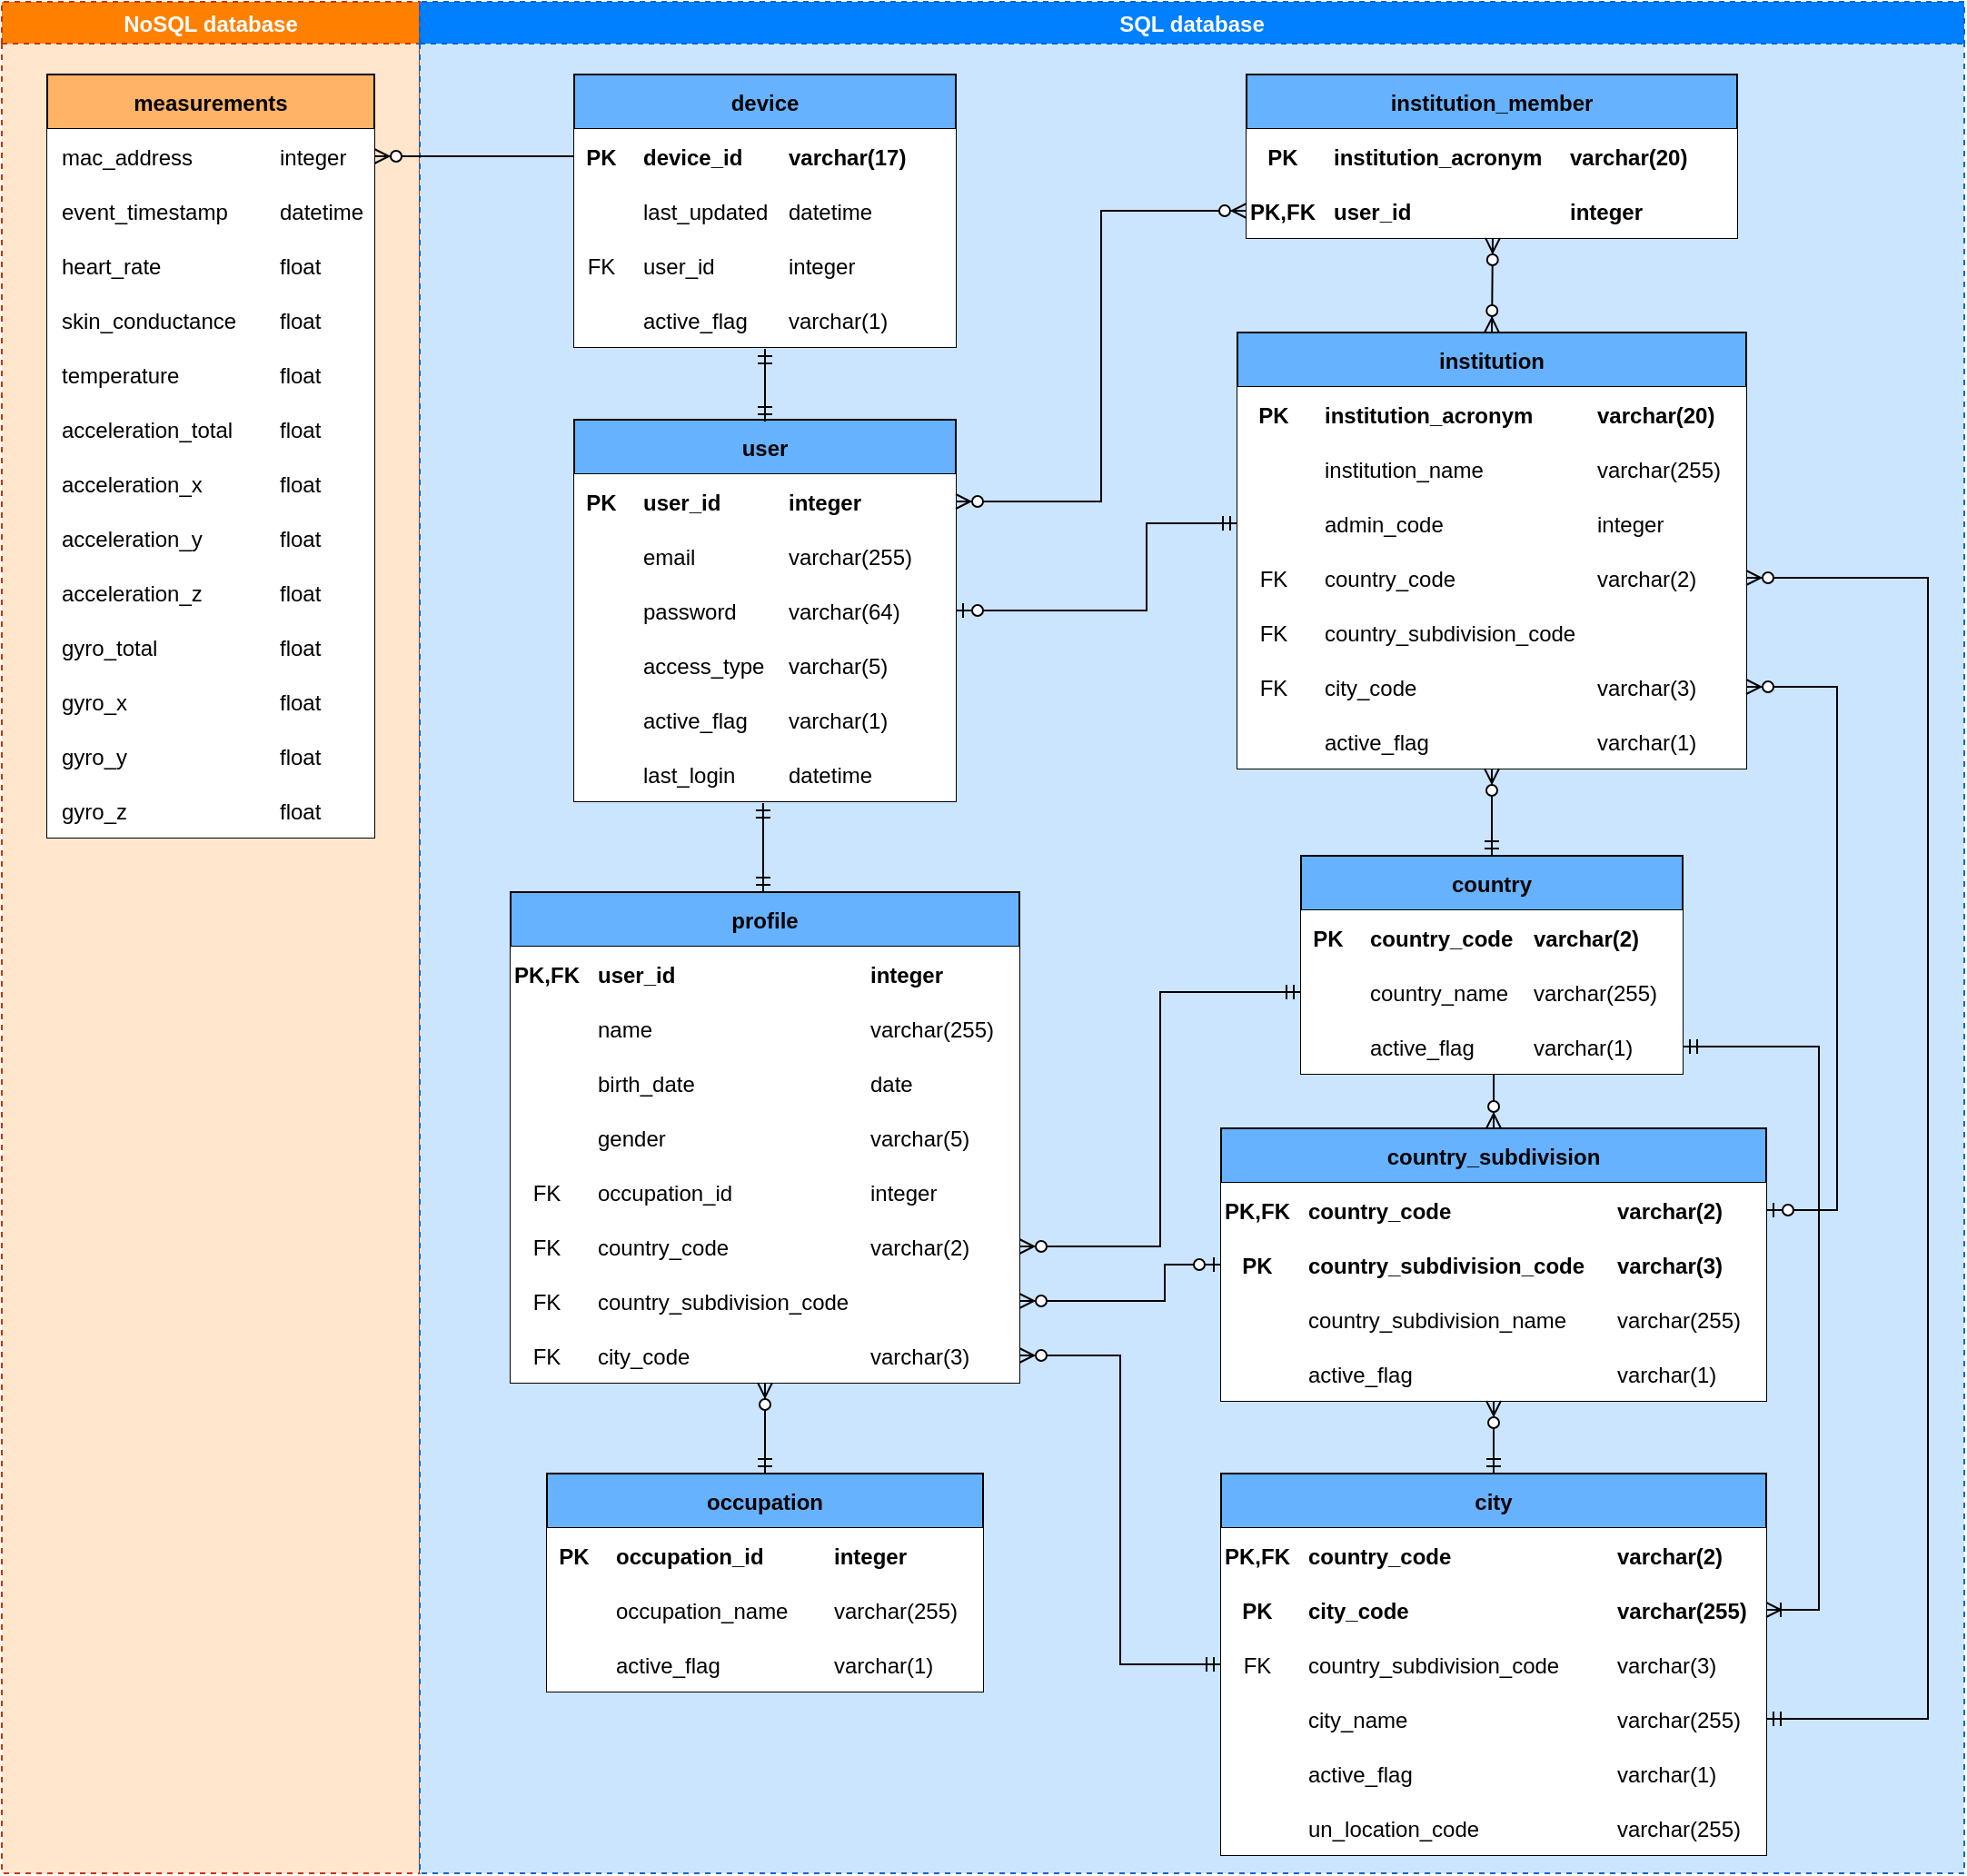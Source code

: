 <mxfile version="17.4.4" type="github">
  <diagram name="Page-1" id="52a04d89-c75d-2922-d76d-85b35f80e030">
    <mxGraphModel dx="395" dy="205" grid="1" gridSize="10" guides="1" tooltips="1" connect="1" arrows="1" fold="1" page="1" pageScale="1" pageWidth="850" pageHeight="1100" background="none" math="0" shadow="0">
      <root>
        <mxCell id="0" />
        <mxCell id="1" parent="0" />
        <mxCell id="zCF4mZbvVpgICroJBNLq-11" value="NoSQL database" style="swimlane;dashed=1;fillColor=#FF8000;strokeColor=#C73500;fontColor=#FFFFFF;swimlaneFillColor=#FFE6CC;" parent="1" vertex="1">
          <mxGeometry width="230" height="1030" as="geometry" />
        </mxCell>
        <mxCell id="HrSP6_d24kt28pVaKXz0-119" value="measurements" style="shape=table;startSize=30;container=1;collapsible=1;childLayout=tableLayout;fixedRows=1;rowLines=0;fontStyle=1;align=center;resizeLast=1;fillColor=#FFB366;" parent="zCF4mZbvVpgICroJBNLq-11" vertex="1">
          <mxGeometry x="25" y="40" width="180" height="420" as="geometry" />
        </mxCell>
        <mxCell id="HrSP6_d24kt28pVaKXz0-144" style="shape=partialRectangle;collapsible=0;dropTarget=0;pointerEvents=0;fillColor=none;top=0;left=0;bottom=0;right=0;points=[[0,0.5],[1,0.5]];portConstraint=eastwest;" parent="HrSP6_d24kt28pVaKXz0-119" vertex="1">
          <mxGeometry y="30" width="180" height="30" as="geometry" />
        </mxCell>
        <mxCell id="HrSP6_d24kt28pVaKXz0-145" value="mac_address" style="shape=partialRectangle;connectable=0;fillColor=default;top=0;left=0;bottom=0;right=0;align=left;spacingLeft=6;overflow=hidden;" parent="HrSP6_d24kt28pVaKXz0-144" vertex="1">
          <mxGeometry width="120" height="30" as="geometry">
            <mxRectangle width="120" height="30" as="alternateBounds" />
          </mxGeometry>
        </mxCell>
        <mxCell id="HrSP6_d24kt28pVaKXz0-146" value="integer" style="shape=partialRectangle;connectable=0;fillColor=default;top=0;left=0;bottom=0;right=0;align=left;spacingLeft=6;overflow=hidden;" parent="HrSP6_d24kt28pVaKXz0-144" vertex="1">
          <mxGeometry x="120" width="60" height="30" as="geometry">
            <mxRectangle width="60" height="30" as="alternateBounds" />
          </mxGeometry>
        </mxCell>
        <mxCell id="HrSP6_d24kt28pVaKXz0-124" value="" style="shape=partialRectangle;collapsible=0;dropTarget=0;pointerEvents=0;fillColor=none;top=0;left=0;bottom=0;right=0;points=[[0,0.5],[1,0.5]];portConstraint=eastwest;" parent="HrSP6_d24kt28pVaKXz0-119" vertex="1">
          <mxGeometry y="60" width="180" height="30" as="geometry" />
        </mxCell>
        <mxCell id="HrSP6_d24kt28pVaKXz0-126" value="event_timestamp" style="shape=partialRectangle;connectable=0;fillColor=default;top=0;left=0;bottom=0;right=0;align=left;spacingLeft=6;overflow=hidden;" parent="HrSP6_d24kt28pVaKXz0-124" vertex="1">
          <mxGeometry width="120" height="30" as="geometry">
            <mxRectangle width="120" height="30" as="alternateBounds" />
          </mxGeometry>
        </mxCell>
        <mxCell id="HrSP6_d24kt28pVaKXz0-127" value="datetime" style="shape=partialRectangle;connectable=0;fillColor=default;top=0;left=0;bottom=0;right=0;align=left;spacingLeft=6;overflow=hidden;" parent="HrSP6_d24kt28pVaKXz0-124" vertex="1">
          <mxGeometry x="120" width="60" height="30" as="geometry">
            <mxRectangle width="60" height="30" as="alternateBounds" />
          </mxGeometry>
        </mxCell>
        <mxCell id="HrSP6_d24kt28pVaKXz0-128" value="" style="shape=partialRectangle;collapsible=0;dropTarget=0;pointerEvents=0;fillColor=none;top=0;left=0;bottom=0;right=0;points=[[0,0.5],[1,0.5]];portConstraint=eastwest;" parent="HrSP6_d24kt28pVaKXz0-119" vertex="1">
          <mxGeometry y="90" width="180" height="30" as="geometry" />
        </mxCell>
        <mxCell id="HrSP6_d24kt28pVaKXz0-130" value="heart_rate" style="shape=partialRectangle;connectable=0;fillColor=default;top=0;left=0;bottom=0;right=0;align=left;spacingLeft=6;overflow=hidden;" parent="HrSP6_d24kt28pVaKXz0-128" vertex="1">
          <mxGeometry width="120" height="30" as="geometry">
            <mxRectangle width="120" height="30" as="alternateBounds" />
          </mxGeometry>
        </mxCell>
        <mxCell id="HrSP6_d24kt28pVaKXz0-131" value="float" style="shape=partialRectangle;connectable=0;fillColor=default;top=0;left=0;bottom=0;right=0;align=left;spacingLeft=6;overflow=hidden;" parent="HrSP6_d24kt28pVaKXz0-128" vertex="1">
          <mxGeometry x="120" width="60" height="30" as="geometry">
            <mxRectangle width="60" height="30" as="alternateBounds" />
          </mxGeometry>
        </mxCell>
        <mxCell id="HrSP6_d24kt28pVaKXz0-141" style="shape=partialRectangle;collapsible=0;dropTarget=0;pointerEvents=0;fillColor=none;top=0;left=0;bottom=0;right=0;points=[[0,0.5],[1,0.5]];portConstraint=eastwest;" parent="HrSP6_d24kt28pVaKXz0-119" vertex="1">
          <mxGeometry y="120" width="180" height="30" as="geometry" />
        </mxCell>
        <mxCell id="HrSP6_d24kt28pVaKXz0-142" value="skin_conductance" style="shape=partialRectangle;connectable=0;fillColor=default;top=0;left=0;bottom=0;right=0;align=left;spacingLeft=6;overflow=hidden;" parent="HrSP6_d24kt28pVaKXz0-141" vertex="1">
          <mxGeometry width="120" height="30" as="geometry">
            <mxRectangle width="120" height="30" as="alternateBounds" />
          </mxGeometry>
        </mxCell>
        <mxCell id="HrSP6_d24kt28pVaKXz0-143" value="float" style="shape=partialRectangle;connectable=0;fillColor=default;top=0;left=0;bottom=0;right=0;align=left;spacingLeft=6;overflow=hidden;" parent="HrSP6_d24kt28pVaKXz0-141" vertex="1">
          <mxGeometry x="120" width="60" height="30" as="geometry">
            <mxRectangle width="60" height="30" as="alternateBounds" />
          </mxGeometry>
        </mxCell>
        <mxCell id="HrSP6_d24kt28pVaKXz0-138" style="shape=partialRectangle;collapsible=0;dropTarget=0;pointerEvents=0;fillColor=none;top=0;left=0;bottom=0;right=0;points=[[0,0.5],[1,0.5]];portConstraint=eastwest;" parent="HrSP6_d24kt28pVaKXz0-119" vertex="1">
          <mxGeometry y="150" width="180" height="30" as="geometry" />
        </mxCell>
        <mxCell id="HrSP6_d24kt28pVaKXz0-139" value="temperature" style="shape=partialRectangle;connectable=0;fillColor=default;top=0;left=0;bottom=0;right=0;align=left;spacingLeft=6;overflow=hidden;" parent="HrSP6_d24kt28pVaKXz0-138" vertex="1">
          <mxGeometry width="120" height="30" as="geometry">
            <mxRectangle width="120" height="30" as="alternateBounds" />
          </mxGeometry>
        </mxCell>
        <mxCell id="HrSP6_d24kt28pVaKXz0-140" value="float" style="shape=partialRectangle;connectable=0;fillColor=default;top=0;left=0;bottom=0;right=0;align=left;spacingLeft=6;overflow=hidden;" parent="HrSP6_d24kt28pVaKXz0-138" vertex="1">
          <mxGeometry x="120" width="60" height="30" as="geometry">
            <mxRectangle width="60" height="30" as="alternateBounds" />
          </mxGeometry>
        </mxCell>
        <mxCell id="HrSP6_d24kt28pVaKXz0-135" style="shape=partialRectangle;collapsible=0;dropTarget=0;pointerEvents=0;fillColor=none;top=0;left=0;bottom=0;right=0;points=[[0,0.5],[1,0.5]];portConstraint=eastwest;" parent="HrSP6_d24kt28pVaKXz0-119" vertex="1">
          <mxGeometry y="180" width="180" height="30" as="geometry" />
        </mxCell>
        <mxCell id="HrSP6_d24kt28pVaKXz0-136" value="acceleration_total" style="shape=partialRectangle;connectable=0;fillColor=default;top=0;left=0;bottom=0;right=0;align=left;spacingLeft=6;overflow=hidden;" parent="HrSP6_d24kt28pVaKXz0-135" vertex="1">
          <mxGeometry width="120" height="30" as="geometry">
            <mxRectangle width="120" height="30" as="alternateBounds" />
          </mxGeometry>
        </mxCell>
        <mxCell id="HrSP6_d24kt28pVaKXz0-137" value="float" style="shape=partialRectangle;connectable=0;fillColor=default;top=0;left=0;bottom=0;right=0;align=left;spacingLeft=6;overflow=hidden;" parent="HrSP6_d24kt28pVaKXz0-135" vertex="1">
          <mxGeometry x="120" width="60" height="30" as="geometry">
            <mxRectangle width="60" height="30" as="alternateBounds" />
          </mxGeometry>
        </mxCell>
        <mxCell id="XkZCsUi461oxkm1JevtA-13" style="shape=partialRectangle;collapsible=0;dropTarget=0;pointerEvents=0;fillColor=none;top=0;left=0;bottom=0;right=0;points=[[0,0.5],[1,0.5]];portConstraint=eastwest;" parent="HrSP6_d24kt28pVaKXz0-119" vertex="1">
          <mxGeometry y="210" width="180" height="30" as="geometry" />
        </mxCell>
        <mxCell id="XkZCsUi461oxkm1JevtA-14" value="acceleration_x" style="shape=partialRectangle;connectable=0;fillColor=default;top=0;left=0;bottom=0;right=0;align=left;spacingLeft=6;overflow=hidden;" parent="XkZCsUi461oxkm1JevtA-13" vertex="1">
          <mxGeometry width="120" height="30" as="geometry">
            <mxRectangle width="120" height="30" as="alternateBounds" />
          </mxGeometry>
        </mxCell>
        <mxCell id="XkZCsUi461oxkm1JevtA-15" value="float" style="shape=partialRectangle;connectable=0;fillColor=default;top=0;left=0;bottom=0;right=0;align=left;spacingLeft=6;overflow=hidden;" parent="XkZCsUi461oxkm1JevtA-13" vertex="1">
          <mxGeometry x="120" width="60" height="30" as="geometry">
            <mxRectangle width="60" height="30" as="alternateBounds" />
          </mxGeometry>
        </mxCell>
        <mxCell id="XkZCsUi461oxkm1JevtA-10" style="shape=partialRectangle;collapsible=0;dropTarget=0;pointerEvents=0;fillColor=none;top=0;left=0;bottom=0;right=0;points=[[0,0.5],[1,0.5]];portConstraint=eastwest;" parent="HrSP6_d24kt28pVaKXz0-119" vertex="1">
          <mxGeometry y="240" width="180" height="30" as="geometry" />
        </mxCell>
        <mxCell id="XkZCsUi461oxkm1JevtA-11" value="acceleration_y" style="shape=partialRectangle;connectable=0;fillColor=default;top=0;left=0;bottom=0;right=0;align=left;spacingLeft=6;overflow=hidden;" parent="XkZCsUi461oxkm1JevtA-10" vertex="1">
          <mxGeometry width="120" height="30" as="geometry">
            <mxRectangle width="120" height="30" as="alternateBounds" />
          </mxGeometry>
        </mxCell>
        <mxCell id="XkZCsUi461oxkm1JevtA-12" value="float" style="shape=partialRectangle;connectable=0;fillColor=default;top=0;left=0;bottom=0;right=0;align=left;spacingLeft=6;overflow=hidden;" parent="XkZCsUi461oxkm1JevtA-10" vertex="1">
          <mxGeometry x="120" width="60" height="30" as="geometry">
            <mxRectangle width="60" height="30" as="alternateBounds" />
          </mxGeometry>
        </mxCell>
        <mxCell id="XkZCsUi461oxkm1JevtA-7" style="shape=partialRectangle;collapsible=0;dropTarget=0;pointerEvents=0;fillColor=none;top=0;left=0;bottom=0;right=0;points=[[0,0.5],[1,0.5]];portConstraint=eastwest;" parent="HrSP6_d24kt28pVaKXz0-119" vertex="1">
          <mxGeometry y="270" width="180" height="30" as="geometry" />
        </mxCell>
        <mxCell id="XkZCsUi461oxkm1JevtA-8" value="acceleration_z" style="shape=partialRectangle;connectable=0;fillColor=default;top=0;left=0;bottom=0;right=0;align=left;spacingLeft=6;overflow=hidden;" parent="XkZCsUi461oxkm1JevtA-7" vertex="1">
          <mxGeometry width="120" height="30" as="geometry">
            <mxRectangle width="120" height="30" as="alternateBounds" />
          </mxGeometry>
        </mxCell>
        <mxCell id="XkZCsUi461oxkm1JevtA-9" value="float" style="shape=partialRectangle;connectable=0;fillColor=default;top=0;left=0;bottom=0;right=0;align=left;spacingLeft=6;overflow=hidden;" parent="XkZCsUi461oxkm1JevtA-7" vertex="1">
          <mxGeometry x="120" width="60" height="30" as="geometry">
            <mxRectangle width="60" height="30" as="alternateBounds" />
          </mxGeometry>
        </mxCell>
        <mxCell id="XkZCsUi461oxkm1JevtA-4" style="shape=partialRectangle;collapsible=0;dropTarget=0;pointerEvents=0;fillColor=none;top=0;left=0;bottom=0;right=0;points=[[0,0.5],[1,0.5]];portConstraint=eastwest;" parent="HrSP6_d24kt28pVaKXz0-119" vertex="1">
          <mxGeometry y="300" width="180" height="30" as="geometry" />
        </mxCell>
        <mxCell id="XkZCsUi461oxkm1JevtA-5" value="gyro_total" style="shape=partialRectangle;connectable=0;fillColor=default;top=0;left=0;bottom=0;right=0;align=left;spacingLeft=6;overflow=hidden;" parent="XkZCsUi461oxkm1JevtA-4" vertex="1">
          <mxGeometry width="120" height="30" as="geometry">
            <mxRectangle width="120" height="30" as="alternateBounds" />
          </mxGeometry>
        </mxCell>
        <mxCell id="XkZCsUi461oxkm1JevtA-6" value="float" style="shape=partialRectangle;connectable=0;fillColor=default;top=0;left=0;bottom=0;right=0;align=left;spacingLeft=6;overflow=hidden;" parent="XkZCsUi461oxkm1JevtA-4" vertex="1">
          <mxGeometry x="120" width="60" height="30" as="geometry">
            <mxRectangle width="60" height="30" as="alternateBounds" />
          </mxGeometry>
        </mxCell>
        <mxCell id="XkZCsUi461oxkm1JevtA-1" style="shape=partialRectangle;collapsible=0;dropTarget=0;pointerEvents=0;fillColor=none;top=0;left=0;bottom=0;right=0;points=[[0,0.5],[1,0.5]];portConstraint=eastwest;" parent="HrSP6_d24kt28pVaKXz0-119" vertex="1">
          <mxGeometry y="330" width="180" height="30" as="geometry" />
        </mxCell>
        <mxCell id="XkZCsUi461oxkm1JevtA-2" value="gyro_x" style="shape=partialRectangle;connectable=0;fillColor=default;top=0;left=0;bottom=0;right=0;align=left;spacingLeft=6;overflow=hidden;" parent="XkZCsUi461oxkm1JevtA-1" vertex="1">
          <mxGeometry width="120" height="30" as="geometry">
            <mxRectangle width="120" height="30" as="alternateBounds" />
          </mxGeometry>
        </mxCell>
        <mxCell id="XkZCsUi461oxkm1JevtA-3" value="float" style="shape=partialRectangle;connectable=0;fillColor=default;top=0;left=0;bottom=0;right=0;align=left;spacingLeft=6;overflow=hidden;" parent="XkZCsUi461oxkm1JevtA-1" vertex="1">
          <mxGeometry x="120" width="60" height="30" as="geometry">
            <mxRectangle width="60" height="30" as="alternateBounds" />
          </mxGeometry>
        </mxCell>
        <mxCell id="XkZCsUi461oxkm1JevtA-19" style="shape=partialRectangle;collapsible=0;dropTarget=0;pointerEvents=0;fillColor=none;top=0;left=0;bottom=0;right=0;points=[[0,0.5],[1,0.5]];portConstraint=eastwest;" parent="HrSP6_d24kt28pVaKXz0-119" vertex="1">
          <mxGeometry y="360" width="180" height="30" as="geometry" />
        </mxCell>
        <mxCell id="XkZCsUi461oxkm1JevtA-20" value="gyro_y" style="shape=partialRectangle;connectable=0;fillColor=default;top=0;left=0;bottom=0;right=0;align=left;spacingLeft=6;overflow=hidden;" parent="XkZCsUi461oxkm1JevtA-19" vertex="1">
          <mxGeometry width="120" height="30" as="geometry">
            <mxRectangle width="120" height="30" as="alternateBounds" />
          </mxGeometry>
        </mxCell>
        <mxCell id="XkZCsUi461oxkm1JevtA-21" value="float" style="shape=partialRectangle;connectable=0;fillColor=default;top=0;left=0;bottom=0;right=0;align=left;spacingLeft=6;overflow=hidden;" parent="XkZCsUi461oxkm1JevtA-19" vertex="1">
          <mxGeometry x="120" width="60" height="30" as="geometry">
            <mxRectangle width="60" height="30" as="alternateBounds" />
          </mxGeometry>
        </mxCell>
        <mxCell id="XkZCsUi461oxkm1JevtA-16" style="shape=partialRectangle;collapsible=0;dropTarget=0;pointerEvents=0;fillColor=none;top=0;left=0;bottom=0;right=0;points=[[0,0.5],[1,0.5]];portConstraint=eastwest;" parent="HrSP6_d24kt28pVaKXz0-119" vertex="1">
          <mxGeometry y="390" width="180" height="30" as="geometry" />
        </mxCell>
        <mxCell id="XkZCsUi461oxkm1JevtA-17" value="gyro_z" style="shape=partialRectangle;connectable=0;fillColor=default;top=0;left=0;bottom=0;right=0;align=left;spacingLeft=6;overflow=hidden;" parent="XkZCsUi461oxkm1JevtA-16" vertex="1">
          <mxGeometry width="120" height="30" as="geometry">
            <mxRectangle width="120" height="30" as="alternateBounds" />
          </mxGeometry>
        </mxCell>
        <mxCell id="XkZCsUi461oxkm1JevtA-18" value="float" style="shape=partialRectangle;connectable=0;fillColor=default;top=0;left=0;bottom=0;right=0;align=left;spacingLeft=6;overflow=hidden;" parent="XkZCsUi461oxkm1JevtA-16" vertex="1">
          <mxGeometry x="120" width="60" height="30" as="geometry">
            <mxRectangle width="60" height="30" as="alternateBounds" />
          </mxGeometry>
        </mxCell>
        <mxCell id="zCF4mZbvVpgICroJBNLq-12" value="SQL database" style="swimlane;dashed=1;fillColor=#007FFF;fontColor=#ffffff;strokeColor=#0066CC;swimlaneFillColor=#CCE5FF;" parent="1" vertex="1">
          <mxGeometry x="230" width="850" height="1030" as="geometry" />
        </mxCell>
        <mxCell id="o_x0VkYriimlhZ0wNBBL-14" value="" style="fontSize=12;html=1;endArrow=ERzeroToMany;endFill=1;rounded=0;entryX=0.5;entryY=0;entryDx=0;entryDy=0;exitX=0.505;exitY=0.967;exitDx=0;exitDy=0;exitPerimeter=0;" parent="zCF4mZbvVpgICroJBNLq-12" source="HrSP6_d24kt28pVaKXz0-64" target="HrSP6_d24kt28pVaKXz0-68" edge="1">
          <mxGeometry width="100" height="100" relative="1" as="geometry">
            <mxPoint x="590" y="630" as="sourcePoint" />
            <mxPoint x="725" y="315" as="targetPoint" />
          </mxGeometry>
        </mxCell>
        <mxCell id="o_x0VkYriimlhZ0wNBBL-16" value="" style="edgeStyle=orthogonalEdgeStyle;fontSize=12;html=1;endArrow=ERzeroToMany;startArrow=ERmandOne;rounded=0;entryX=1;entryY=0.5;entryDx=0;entryDy=0;exitX=0;exitY=0.5;exitDx=0;exitDy=0;" parent="zCF4mZbvVpgICroJBNLq-12" source="HrSP6_d24kt28pVaKXz0-60" target="HrSP6_d24kt28pVaKXz0-47" edge="1">
          <mxGeometry width="100" height="100" relative="1" as="geometry">
            <mxPoint x="380" y="265" as="sourcePoint" />
            <mxPoint x="268" y="265" as="targetPoint" />
          </mxGeometry>
        </mxCell>
        <mxCell id="o_x0VkYriimlhZ0wNBBL-17" value="" style="edgeStyle=orthogonalEdgeStyle;fontSize=12;html=1;endArrow=ERzeroToMany;startArrow=ERmandOne;rounded=0;entryX=1;entryY=0.5;entryDx=0;entryDy=0;exitX=0;exitY=0.5;exitDx=0;exitDy=0;" parent="zCF4mZbvVpgICroJBNLq-12" source="HrSP6_d24kt28pVaKXz0-94" target="HrSP6_d24kt28pVaKXz0-51" edge="1">
          <mxGeometry width="100" height="100" relative="1" as="geometry">
            <mxPoint x="380" y="431.25" as="sourcePoint" />
            <mxPoint x="268" y="302.5" as="targetPoint" />
          </mxGeometry>
        </mxCell>
        <mxCell id="o_x0VkYriimlhZ0wNBBL-18" value="" style="fontSize=12;html=1;endArrow=ERzeroToMany;startArrow=ERmandOne;rounded=0;exitX=0.5;exitY=0;exitDx=0;exitDy=0;" parent="zCF4mZbvVpgICroJBNLq-12" source="HrSP6_d24kt28pVaKXz0-106" target="HrSP6_d24kt28pVaKXz0-51" edge="1">
          <mxGeometry width="100" height="100" relative="1" as="geometry">
            <mxPoint x="184.5" y="540" as="sourcePoint" />
            <mxPoint x="181.5" y="430" as="targetPoint" />
          </mxGeometry>
        </mxCell>
        <mxCell id="o_x0VkYriimlhZ0wNBBL-19" value="" style="fontSize=12;html=1;endArrow=ERmandOne;startArrow=ERmandOne;rounded=0;entryX=0.495;entryY=1.033;entryDx=0;entryDy=0;entryPerimeter=0;" parent="zCF4mZbvVpgICroJBNLq-12" target="XkZCsUi461oxkm1JevtA-42" edge="1">
          <mxGeometry width="100" height="100" relative="1" as="geometry">
            <mxPoint x="189" y="490" as="sourcePoint" />
            <mxPoint x="160" y="370" as="targetPoint" />
          </mxGeometry>
        </mxCell>
        <mxCell id="HrSP6_d24kt28pVaKXz0-9" value="user" style="shape=table;startSize=30;container=1;collapsible=1;childLayout=tableLayout;fixedRows=1;rowLines=0;fontStyle=1;align=center;resizeLast=1;fillColor=#66B2FF;" parent="zCF4mZbvVpgICroJBNLq-12" vertex="1">
          <mxGeometry x="85" y="230" width="210" height="210" as="geometry" />
        </mxCell>
        <mxCell id="HrSP6_d24kt28pVaKXz0-10" value="" style="shape=partialRectangle;collapsible=0;dropTarget=0;pointerEvents=0;fillColor=none;top=0;left=0;bottom=1;right=0;points=[[0,0.5],[1,0.5]];portConstraint=eastwest;" parent="HrSP6_d24kt28pVaKXz0-9" vertex="1">
          <mxGeometry y="30" width="210" height="30" as="geometry" />
        </mxCell>
        <mxCell id="HrSP6_d24kt28pVaKXz0-11" value="PK" style="shape=partialRectangle;connectable=0;fillColor=default;top=0;left=0;bottom=0;right=0;fontStyle=1;overflow=hidden;" parent="HrSP6_d24kt28pVaKXz0-10" vertex="1">
          <mxGeometry width="30" height="30" as="geometry">
            <mxRectangle width="30" height="30" as="alternateBounds" />
          </mxGeometry>
        </mxCell>
        <mxCell id="HrSP6_d24kt28pVaKXz0-12" value="user_id" style="shape=partialRectangle;connectable=0;fillColor=default;top=0;left=0;bottom=0;right=0;align=left;spacingLeft=6;fontStyle=1;overflow=hidden;" parent="HrSP6_d24kt28pVaKXz0-10" vertex="1">
          <mxGeometry x="30" width="80" height="30" as="geometry">
            <mxRectangle width="80" height="30" as="alternateBounds" />
          </mxGeometry>
        </mxCell>
        <mxCell id="HrSP6_d24kt28pVaKXz0-22" value="integer" style="shape=partialRectangle;connectable=0;fillColor=default;top=0;left=0;bottom=0;right=0;align=left;spacingLeft=6;fontStyle=1;overflow=hidden;" parent="HrSP6_d24kt28pVaKXz0-10" vertex="1">
          <mxGeometry x="110" width="100" height="30" as="geometry">
            <mxRectangle width="100" height="30" as="alternateBounds" />
          </mxGeometry>
        </mxCell>
        <mxCell id="HrSP6_d24kt28pVaKXz0-13" value="" style="shape=partialRectangle;collapsible=0;dropTarget=0;pointerEvents=0;fillColor=none;top=0;left=0;bottom=0;right=0;points=[[0,0.5],[1,0.5]];portConstraint=eastwest;" parent="HrSP6_d24kt28pVaKXz0-9" vertex="1">
          <mxGeometry y="60" width="210" height="30" as="geometry" />
        </mxCell>
        <mxCell id="HrSP6_d24kt28pVaKXz0-14" value="" style="shape=partialRectangle;connectable=0;fillColor=default;top=0;left=0;bottom=0;right=0;editable=1;overflow=hidden;" parent="HrSP6_d24kt28pVaKXz0-13" vertex="1">
          <mxGeometry width="30" height="30" as="geometry">
            <mxRectangle width="30" height="30" as="alternateBounds" />
          </mxGeometry>
        </mxCell>
        <mxCell id="HrSP6_d24kt28pVaKXz0-15" value="email" style="shape=partialRectangle;connectable=0;fillColor=default;top=0;left=0;bottom=0;right=0;align=left;spacingLeft=6;overflow=hidden;" parent="HrSP6_d24kt28pVaKXz0-13" vertex="1">
          <mxGeometry x="30" width="80" height="30" as="geometry">
            <mxRectangle width="80" height="30" as="alternateBounds" />
          </mxGeometry>
        </mxCell>
        <mxCell id="HrSP6_d24kt28pVaKXz0-23" value="varchar(255)" style="shape=partialRectangle;connectable=0;fillColor=default;top=0;left=0;bottom=0;right=0;align=left;spacingLeft=6;overflow=hidden;" parent="HrSP6_d24kt28pVaKXz0-13" vertex="1">
          <mxGeometry x="110" width="100" height="30" as="geometry">
            <mxRectangle width="100" height="30" as="alternateBounds" />
          </mxGeometry>
        </mxCell>
        <mxCell id="HrSP6_d24kt28pVaKXz0-16" value="" style="shape=partialRectangle;collapsible=0;dropTarget=0;pointerEvents=0;fillColor=none;top=0;left=0;bottom=0;right=0;points=[[0,0.5],[1,0.5]];portConstraint=eastwest;" parent="HrSP6_d24kt28pVaKXz0-9" vertex="1">
          <mxGeometry y="90" width="210" height="30" as="geometry" />
        </mxCell>
        <mxCell id="HrSP6_d24kt28pVaKXz0-17" value="" style="shape=partialRectangle;connectable=0;fillColor=default;top=0;left=0;bottom=0;right=0;editable=1;overflow=hidden;" parent="HrSP6_d24kt28pVaKXz0-16" vertex="1">
          <mxGeometry width="30" height="30" as="geometry">
            <mxRectangle width="30" height="30" as="alternateBounds" />
          </mxGeometry>
        </mxCell>
        <mxCell id="HrSP6_d24kt28pVaKXz0-18" value="password" style="shape=partialRectangle;connectable=0;fillColor=default;top=0;left=0;bottom=0;right=0;align=left;spacingLeft=6;overflow=hidden;" parent="HrSP6_d24kt28pVaKXz0-16" vertex="1">
          <mxGeometry x="30" width="80" height="30" as="geometry">
            <mxRectangle width="80" height="30" as="alternateBounds" />
          </mxGeometry>
        </mxCell>
        <mxCell id="HrSP6_d24kt28pVaKXz0-24" value="varchar(64)" style="shape=partialRectangle;connectable=0;fillColor=default;top=0;left=0;bottom=0;right=0;align=left;spacingLeft=6;overflow=hidden;" parent="HrSP6_d24kt28pVaKXz0-16" vertex="1">
          <mxGeometry x="110" width="100" height="30" as="geometry">
            <mxRectangle width="100" height="30" as="alternateBounds" />
          </mxGeometry>
        </mxCell>
        <mxCell id="hYQTNSfGMPwOsMftUcp8-37" style="shape=partialRectangle;collapsible=0;dropTarget=0;pointerEvents=0;fillColor=none;top=0;left=0;bottom=0;right=0;points=[[0,0.5],[1,0.5]];portConstraint=eastwest;" parent="HrSP6_d24kt28pVaKXz0-9" vertex="1">
          <mxGeometry y="120" width="210" height="30" as="geometry" />
        </mxCell>
        <mxCell id="hYQTNSfGMPwOsMftUcp8-38" style="shape=partialRectangle;connectable=0;fillColor=default;top=0;left=0;bottom=0;right=0;editable=1;overflow=hidden;" parent="hYQTNSfGMPwOsMftUcp8-37" vertex="1">
          <mxGeometry width="30" height="30" as="geometry">
            <mxRectangle width="30" height="30" as="alternateBounds" />
          </mxGeometry>
        </mxCell>
        <mxCell id="hYQTNSfGMPwOsMftUcp8-39" value="access_type" style="shape=partialRectangle;connectable=0;fillColor=default;top=0;left=0;bottom=0;right=0;align=left;spacingLeft=6;overflow=hidden;" parent="hYQTNSfGMPwOsMftUcp8-37" vertex="1">
          <mxGeometry x="30" width="80" height="30" as="geometry">
            <mxRectangle width="80" height="30" as="alternateBounds" />
          </mxGeometry>
        </mxCell>
        <mxCell id="hYQTNSfGMPwOsMftUcp8-40" value="varchar(5)" style="shape=partialRectangle;connectable=0;fillColor=default;top=0;left=0;bottom=0;right=0;align=left;spacingLeft=6;overflow=hidden;" parent="hYQTNSfGMPwOsMftUcp8-37" vertex="1">
          <mxGeometry x="110" width="100" height="30" as="geometry">
            <mxRectangle width="100" height="30" as="alternateBounds" />
          </mxGeometry>
        </mxCell>
        <mxCell id="XkZCsUi461oxkm1JevtA-46" style="shape=partialRectangle;collapsible=0;dropTarget=0;pointerEvents=0;fillColor=none;top=0;left=0;bottom=0;right=0;points=[[0,0.5],[1,0.5]];portConstraint=eastwest;" parent="HrSP6_d24kt28pVaKXz0-9" vertex="1">
          <mxGeometry y="150" width="210" height="30" as="geometry" />
        </mxCell>
        <mxCell id="XkZCsUi461oxkm1JevtA-47" style="shape=partialRectangle;connectable=0;fillColor=default;top=0;left=0;bottom=0;right=0;editable=1;overflow=hidden;" parent="XkZCsUi461oxkm1JevtA-46" vertex="1">
          <mxGeometry width="30" height="30" as="geometry">
            <mxRectangle width="30" height="30" as="alternateBounds" />
          </mxGeometry>
        </mxCell>
        <mxCell id="XkZCsUi461oxkm1JevtA-48" value="active_flag" style="shape=partialRectangle;connectable=0;fillColor=default;top=0;left=0;bottom=0;right=0;align=left;spacingLeft=6;overflow=hidden;" parent="XkZCsUi461oxkm1JevtA-46" vertex="1">
          <mxGeometry x="30" width="80" height="30" as="geometry">
            <mxRectangle width="80" height="30" as="alternateBounds" />
          </mxGeometry>
        </mxCell>
        <mxCell id="XkZCsUi461oxkm1JevtA-49" value="varchar(1)" style="shape=partialRectangle;connectable=0;fillColor=default;top=0;left=0;bottom=0;right=0;align=left;spacingLeft=6;overflow=hidden;" parent="XkZCsUi461oxkm1JevtA-46" vertex="1">
          <mxGeometry x="110" width="100" height="30" as="geometry">
            <mxRectangle width="100" height="30" as="alternateBounds" />
          </mxGeometry>
        </mxCell>
        <mxCell id="XkZCsUi461oxkm1JevtA-42" style="shape=partialRectangle;collapsible=0;dropTarget=0;pointerEvents=0;fillColor=none;top=0;left=0;bottom=0;right=0;points=[[0,0.5],[1,0.5]];portConstraint=eastwest;" parent="HrSP6_d24kt28pVaKXz0-9" vertex="1">
          <mxGeometry y="180" width="210" height="30" as="geometry" />
        </mxCell>
        <mxCell id="XkZCsUi461oxkm1JevtA-43" style="shape=partialRectangle;connectable=0;fillColor=default;top=0;left=0;bottom=0;right=0;editable=1;overflow=hidden;" parent="XkZCsUi461oxkm1JevtA-42" vertex="1">
          <mxGeometry width="30" height="30" as="geometry">
            <mxRectangle width="30" height="30" as="alternateBounds" />
          </mxGeometry>
        </mxCell>
        <mxCell id="XkZCsUi461oxkm1JevtA-44" value="last_login" style="shape=partialRectangle;connectable=0;fillColor=default;top=0;left=0;bottom=0;right=0;align=left;spacingLeft=6;overflow=hidden;" parent="XkZCsUi461oxkm1JevtA-42" vertex="1">
          <mxGeometry x="30" width="80" height="30" as="geometry">
            <mxRectangle width="80" height="30" as="alternateBounds" />
          </mxGeometry>
        </mxCell>
        <mxCell id="XkZCsUi461oxkm1JevtA-45" value="datetime" style="shape=partialRectangle;connectable=0;fillColor=default;top=0;left=0;bottom=0;right=0;align=left;spacingLeft=6;overflow=hidden;" parent="XkZCsUi461oxkm1JevtA-42" vertex="1">
          <mxGeometry x="110" width="100" height="30" as="geometry">
            <mxRectangle width="100" height="30" as="alternateBounds" />
          </mxGeometry>
        </mxCell>
        <mxCell id="HrSP6_d24kt28pVaKXz0-26" value="profile" style="shape=table;startSize=30;container=1;collapsible=1;childLayout=tableLayout;fixedRows=1;rowLines=0;fontStyle=1;align=center;resizeLast=1;fillColor=#66B2FF;" parent="zCF4mZbvVpgICroJBNLq-12" vertex="1">
          <mxGeometry x="50" y="490" width="280" height="270" as="geometry" />
        </mxCell>
        <mxCell id="HrSP6_d24kt28pVaKXz0-27" value="" style="shape=partialRectangle;collapsible=0;dropTarget=0;pointerEvents=0;fillColor=none;top=0;left=0;bottom=1;right=0;points=[[0,0.5],[1,0.5]];portConstraint=eastwest;" parent="HrSP6_d24kt28pVaKXz0-26" vertex="1">
          <mxGeometry y="30" width="280" height="30" as="geometry" />
        </mxCell>
        <mxCell id="HrSP6_d24kt28pVaKXz0-28" value="PK,FK" style="shape=partialRectangle;connectable=0;fillColor=default;top=0;left=0;bottom=0;right=0;fontStyle=1;overflow=hidden;" parent="HrSP6_d24kt28pVaKXz0-27" vertex="1">
          <mxGeometry width="40" height="30" as="geometry">
            <mxRectangle width="40" height="30" as="alternateBounds" />
          </mxGeometry>
        </mxCell>
        <mxCell id="HrSP6_d24kt28pVaKXz0-29" value="user_id" style="shape=partialRectangle;connectable=0;fillColor=default;top=0;left=0;bottom=0;right=0;align=left;spacingLeft=6;fontStyle=1;overflow=hidden;" parent="HrSP6_d24kt28pVaKXz0-27" vertex="1">
          <mxGeometry x="40" width="150" height="30" as="geometry">
            <mxRectangle width="150" height="30" as="alternateBounds" />
          </mxGeometry>
        </mxCell>
        <mxCell id="HrSP6_d24kt28pVaKXz0-30" value="integer" style="shape=partialRectangle;connectable=0;fillColor=default;top=0;left=0;bottom=0;right=0;align=left;spacingLeft=6;fontStyle=1;overflow=hidden;" parent="HrSP6_d24kt28pVaKXz0-27" vertex="1">
          <mxGeometry x="190" width="90" height="30" as="geometry">
            <mxRectangle width="90" height="30" as="alternateBounds" />
          </mxGeometry>
        </mxCell>
        <mxCell id="HrSP6_d24kt28pVaKXz0-31" value="" style="shape=partialRectangle;collapsible=0;dropTarget=0;pointerEvents=0;fillColor=none;top=0;left=0;bottom=0;right=0;points=[[0,0.5],[1,0.5]];portConstraint=eastwest;" parent="HrSP6_d24kt28pVaKXz0-26" vertex="1">
          <mxGeometry y="60" width="280" height="30" as="geometry" />
        </mxCell>
        <mxCell id="HrSP6_d24kt28pVaKXz0-32" value="" style="shape=partialRectangle;connectable=0;fillColor=default;top=0;left=0;bottom=0;right=0;editable=1;overflow=hidden;" parent="HrSP6_d24kt28pVaKXz0-31" vertex="1">
          <mxGeometry width="40" height="30" as="geometry">
            <mxRectangle width="40" height="30" as="alternateBounds" />
          </mxGeometry>
        </mxCell>
        <mxCell id="HrSP6_d24kt28pVaKXz0-33" value="name" style="shape=partialRectangle;connectable=0;fillColor=default;top=0;left=0;bottom=0;right=0;align=left;spacingLeft=6;overflow=hidden;" parent="HrSP6_d24kt28pVaKXz0-31" vertex="1">
          <mxGeometry x="40" width="150" height="30" as="geometry">
            <mxRectangle width="150" height="30" as="alternateBounds" />
          </mxGeometry>
        </mxCell>
        <mxCell id="HrSP6_d24kt28pVaKXz0-34" value="varchar(255)" style="shape=partialRectangle;connectable=0;fillColor=default;top=0;left=0;bottom=0;right=0;align=left;spacingLeft=6;overflow=hidden;" parent="HrSP6_d24kt28pVaKXz0-31" vertex="1">
          <mxGeometry x="190" width="90" height="30" as="geometry">
            <mxRectangle width="90" height="30" as="alternateBounds" />
          </mxGeometry>
        </mxCell>
        <mxCell id="HrSP6_d24kt28pVaKXz0-35" value="" style="shape=partialRectangle;collapsible=0;dropTarget=0;pointerEvents=0;fillColor=none;top=0;left=0;bottom=0;right=0;points=[[0,0.5],[1,0.5]];portConstraint=eastwest;" parent="HrSP6_d24kt28pVaKXz0-26" vertex="1">
          <mxGeometry y="90" width="280" height="30" as="geometry" />
        </mxCell>
        <mxCell id="HrSP6_d24kt28pVaKXz0-36" value="" style="shape=partialRectangle;connectable=0;fillColor=default;top=0;left=0;bottom=0;right=0;editable=1;overflow=hidden;" parent="HrSP6_d24kt28pVaKXz0-35" vertex="1">
          <mxGeometry width="40" height="30" as="geometry">
            <mxRectangle width="40" height="30" as="alternateBounds" />
          </mxGeometry>
        </mxCell>
        <mxCell id="HrSP6_d24kt28pVaKXz0-37" value="birth_date" style="shape=partialRectangle;connectable=0;fillColor=default;top=0;left=0;bottom=0;right=0;align=left;spacingLeft=6;overflow=hidden;" parent="HrSP6_d24kt28pVaKXz0-35" vertex="1">
          <mxGeometry x="40" width="150" height="30" as="geometry">
            <mxRectangle width="150" height="30" as="alternateBounds" />
          </mxGeometry>
        </mxCell>
        <mxCell id="HrSP6_d24kt28pVaKXz0-38" value="date" style="shape=partialRectangle;connectable=0;fillColor=default;top=0;left=0;bottom=0;right=0;align=left;spacingLeft=6;overflow=hidden;" parent="HrSP6_d24kt28pVaKXz0-35" vertex="1">
          <mxGeometry x="190" width="90" height="30" as="geometry">
            <mxRectangle width="90" height="30" as="alternateBounds" />
          </mxGeometry>
        </mxCell>
        <mxCell id="HrSP6_d24kt28pVaKXz0-39" style="shape=partialRectangle;collapsible=0;dropTarget=0;pointerEvents=0;fillColor=none;top=0;left=0;bottom=0;right=0;points=[[0,0.5],[1,0.5]];portConstraint=eastwest;" parent="HrSP6_d24kt28pVaKXz0-26" vertex="1">
          <mxGeometry y="120" width="280" height="30" as="geometry" />
        </mxCell>
        <mxCell id="HrSP6_d24kt28pVaKXz0-40" value="" style="shape=partialRectangle;connectable=0;fillColor=default;top=0;left=0;bottom=0;right=0;editable=1;overflow=hidden;" parent="HrSP6_d24kt28pVaKXz0-39" vertex="1">
          <mxGeometry width="40" height="30" as="geometry">
            <mxRectangle width="40" height="30" as="alternateBounds" />
          </mxGeometry>
        </mxCell>
        <mxCell id="HrSP6_d24kt28pVaKXz0-41" value="gender" style="shape=partialRectangle;connectable=0;fillColor=default;top=0;left=0;bottom=0;right=0;align=left;spacingLeft=6;overflow=hidden;" parent="HrSP6_d24kt28pVaKXz0-39" vertex="1">
          <mxGeometry x="40" width="150" height="30" as="geometry">
            <mxRectangle width="150" height="30" as="alternateBounds" />
          </mxGeometry>
        </mxCell>
        <mxCell id="HrSP6_d24kt28pVaKXz0-42" value="varchar(5)" style="shape=partialRectangle;connectable=0;fillColor=default;top=0;left=0;bottom=0;right=0;align=left;spacingLeft=6;overflow=hidden;" parent="HrSP6_d24kt28pVaKXz0-39" vertex="1">
          <mxGeometry x="190" width="90" height="30" as="geometry">
            <mxRectangle width="90" height="30" as="alternateBounds" />
          </mxGeometry>
        </mxCell>
        <mxCell id="HrSP6_d24kt28pVaKXz0-43" style="shape=partialRectangle;collapsible=0;dropTarget=0;pointerEvents=0;fillColor=none;top=0;left=0;bottom=0;right=0;points=[[0,0.5],[1,0.5]];portConstraint=eastwest;" parent="HrSP6_d24kt28pVaKXz0-26" vertex="1">
          <mxGeometry y="150" width="280" height="30" as="geometry" />
        </mxCell>
        <mxCell id="HrSP6_d24kt28pVaKXz0-44" value="FK" style="shape=partialRectangle;connectable=0;fillColor=default;top=0;left=0;bottom=0;right=0;editable=1;overflow=hidden;" parent="HrSP6_d24kt28pVaKXz0-43" vertex="1">
          <mxGeometry width="40" height="30" as="geometry">
            <mxRectangle width="40" height="30" as="alternateBounds" />
          </mxGeometry>
        </mxCell>
        <mxCell id="HrSP6_d24kt28pVaKXz0-45" value="occupation_id" style="shape=partialRectangle;connectable=0;fillColor=default;top=0;left=0;bottom=0;right=0;align=left;spacingLeft=6;overflow=hidden;" parent="HrSP6_d24kt28pVaKXz0-43" vertex="1">
          <mxGeometry x="40" width="150" height="30" as="geometry">
            <mxRectangle width="150" height="30" as="alternateBounds" />
          </mxGeometry>
        </mxCell>
        <mxCell id="HrSP6_d24kt28pVaKXz0-46" value="integer" style="shape=partialRectangle;connectable=0;fillColor=default;top=0;left=0;bottom=0;right=0;align=left;spacingLeft=6;overflow=hidden;" parent="HrSP6_d24kt28pVaKXz0-43" vertex="1">
          <mxGeometry x="190" width="90" height="30" as="geometry">
            <mxRectangle width="90" height="30" as="alternateBounds" />
          </mxGeometry>
        </mxCell>
        <mxCell id="HrSP6_d24kt28pVaKXz0-47" style="shape=partialRectangle;collapsible=0;dropTarget=0;pointerEvents=0;fillColor=none;top=0;left=0;bottom=0;right=0;points=[[0,0.5],[1,0.5]];portConstraint=eastwest;" parent="HrSP6_d24kt28pVaKXz0-26" vertex="1">
          <mxGeometry y="180" width="280" height="30" as="geometry" />
        </mxCell>
        <mxCell id="HrSP6_d24kt28pVaKXz0-48" value="FK" style="shape=partialRectangle;connectable=0;fillColor=default;top=0;left=0;bottom=0;right=0;editable=1;overflow=hidden;" parent="HrSP6_d24kt28pVaKXz0-47" vertex="1">
          <mxGeometry width="40" height="30" as="geometry">
            <mxRectangle width="40" height="30" as="alternateBounds" />
          </mxGeometry>
        </mxCell>
        <mxCell id="HrSP6_d24kt28pVaKXz0-49" value="country_code" style="shape=partialRectangle;connectable=0;fillColor=default;top=0;left=0;bottom=0;right=0;align=left;spacingLeft=6;overflow=hidden;" parent="HrSP6_d24kt28pVaKXz0-47" vertex="1">
          <mxGeometry x="40" width="150" height="30" as="geometry">
            <mxRectangle width="150" height="30" as="alternateBounds" />
          </mxGeometry>
        </mxCell>
        <mxCell id="HrSP6_d24kt28pVaKXz0-50" value="varchar(2)" style="shape=partialRectangle;connectable=0;fillColor=default;top=0;left=0;bottom=0;right=0;align=left;spacingLeft=6;overflow=hidden;" parent="HrSP6_d24kt28pVaKXz0-47" vertex="1">
          <mxGeometry x="190" width="90" height="30" as="geometry">
            <mxRectangle width="90" height="30" as="alternateBounds" />
          </mxGeometry>
        </mxCell>
        <mxCell id="hYQTNSfGMPwOsMftUcp8-67" style="shape=partialRectangle;collapsible=0;dropTarget=0;pointerEvents=0;fillColor=none;top=0;left=0;bottom=0;right=0;points=[[0,0.5],[1,0.5]];portConstraint=eastwest;" parent="HrSP6_d24kt28pVaKXz0-26" vertex="1">
          <mxGeometry y="210" width="280" height="30" as="geometry" />
        </mxCell>
        <mxCell id="hYQTNSfGMPwOsMftUcp8-68" value="FK" style="shape=partialRectangle;connectable=0;fillColor=default;top=0;left=0;bottom=0;right=0;editable=1;overflow=hidden;" parent="hYQTNSfGMPwOsMftUcp8-67" vertex="1">
          <mxGeometry width="40" height="30" as="geometry">
            <mxRectangle width="40" height="30" as="alternateBounds" />
          </mxGeometry>
        </mxCell>
        <mxCell id="hYQTNSfGMPwOsMftUcp8-69" value="country_subdivision_code" style="shape=partialRectangle;connectable=0;fillColor=default;top=0;left=0;bottom=0;right=0;align=left;spacingLeft=6;overflow=hidden;" parent="hYQTNSfGMPwOsMftUcp8-67" vertex="1">
          <mxGeometry x="40" width="150" height="30" as="geometry">
            <mxRectangle width="150" height="30" as="alternateBounds" />
          </mxGeometry>
        </mxCell>
        <mxCell id="hYQTNSfGMPwOsMftUcp8-70" style="shape=partialRectangle;connectable=0;fillColor=default;top=0;left=0;bottom=0;right=0;align=left;spacingLeft=6;overflow=hidden;" parent="hYQTNSfGMPwOsMftUcp8-67" vertex="1">
          <mxGeometry x="190" width="90" height="30" as="geometry">
            <mxRectangle width="90" height="30" as="alternateBounds" />
          </mxGeometry>
        </mxCell>
        <mxCell id="HrSP6_d24kt28pVaKXz0-51" style="shape=partialRectangle;collapsible=0;dropTarget=0;pointerEvents=0;fillColor=none;top=0;left=0;bottom=0;right=0;points=[[0,0.5],[1,0.5]];portConstraint=eastwest;" parent="HrSP6_d24kt28pVaKXz0-26" vertex="1">
          <mxGeometry y="240" width="280" height="30" as="geometry" />
        </mxCell>
        <mxCell id="HrSP6_d24kt28pVaKXz0-52" value="FK" style="shape=partialRectangle;connectable=0;fillColor=default;top=0;left=0;bottom=0;right=0;editable=1;overflow=hidden;" parent="HrSP6_d24kt28pVaKXz0-51" vertex="1">
          <mxGeometry width="40" height="30" as="geometry">
            <mxRectangle width="40" height="30" as="alternateBounds" />
          </mxGeometry>
        </mxCell>
        <mxCell id="HrSP6_d24kt28pVaKXz0-53" value="city_code" style="shape=partialRectangle;connectable=0;fillColor=default;top=0;left=0;bottom=0;right=0;align=left;spacingLeft=6;overflow=hidden;" parent="HrSP6_d24kt28pVaKXz0-51" vertex="1">
          <mxGeometry x="40" width="150" height="30" as="geometry">
            <mxRectangle width="150" height="30" as="alternateBounds" />
          </mxGeometry>
        </mxCell>
        <mxCell id="HrSP6_d24kt28pVaKXz0-54" value="varchar(3)" style="shape=partialRectangle;connectable=0;fillColor=default;top=0;left=0;bottom=0;right=0;align=left;spacingLeft=6;overflow=hidden;" parent="HrSP6_d24kt28pVaKXz0-51" vertex="1">
          <mxGeometry x="190" width="90" height="30" as="geometry">
            <mxRectangle width="90" height="30" as="alternateBounds" />
          </mxGeometry>
        </mxCell>
        <mxCell id="HrSP6_d24kt28pVaKXz0-55" value="country" style="shape=table;startSize=30;container=1;collapsible=1;childLayout=tableLayout;fixedRows=1;rowLines=0;fontStyle=1;align=center;resizeLast=1;fillColor=#66B2FF;" parent="zCF4mZbvVpgICroJBNLq-12" vertex="1">
          <mxGeometry x="485" y="470" width="210" height="120" as="geometry" />
        </mxCell>
        <mxCell id="HrSP6_d24kt28pVaKXz0-56" value="" style="shape=partialRectangle;collapsible=0;dropTarget=0;pointerEvents=0;fillColor=none;top=0;left=0;bottom=1;right=0;points=[[0,0.5],[1,0.5]];portConstraint=eastwest;" parent="HrSP6_d24kt28pVaKXz0-55" vertex="1">
          <mxGeometry y="30" width="210" height="30" as="geometry" />
        </mxCell>
        <mxCell id="HrSP6_d24kt28pVaKXz0-57" value="PK" style="shape=partialRectangle;connectable=0;fillColor=default;top=0;left=0;bottom=0;right=0;fontStyle=1;overflow=hidden;" parent="HrSP6_d24kt28pVaKXz0-56" vertex="1">
          <mxGeometry width="30" height="30" as="geometry">
            <mxRectangle width="30" height="30" as="alternateBounds" />
          </mxGeometry>
        </mxCell>
        <mxCell id="HrSP6_d24kt28pVaKXz0-58" value="country_code" style="shape=partialRectangle;connectable=0;fillColor=default;top=0;left=0;bottom=0;right=0;align=left;spacingLeft=6;fontStyle=1;overflow=hidden;" parent="HrSP6_d24kt28pVaKXz0-56" vertex="1">
          <mxGeometry x="30" width="90" height="30" as="geometry">
            <mxRectangle width="90" height="30" as="alternateBounds" />
          </mxGeometry>
        </mxCell>
        <mxCell id="HrSP6_d24kt28pVaKXz0-59" value="varchar(2)" style="shape=partialRectangle;connectable=0;fillColor=default;top=0;left=0;bottom=0;right=0;align=left;spacingLeft=6;fontStyle=1;overflow=hidden;" parent="HrSP6_d24kt28pVaKXz0-56" vertex="1">
          <mxGeometry x="120" width="90" height="30" as="geometry">
            <mxRectangle width="90" height="30" as="alternateBounds" />
          </mxGeometry>
        </mxCell>
        <mxCell id="HrSP6_d24kt28pVaKXz0-60" value="" style="shape=partialRectangle;collapsible=0;dropTarget=0;pointerEvents=0;fillColor=none;top=0;left=0;bottom=0;right=0;points=[[0,0.5],[1,0.5]];portConstraint=eastwest;" parent="HrSP6_d24kt28pVaKXz0-55" vertex="1">
          <mxGeometry y="60" width="210" height="30" as="geometry" />
        </mxCell>
        <mxCell id="HrSP6_d24kt28pVaKXz0-61" value="" style="shape=partialRectangle;connectable=0;fillColor=default;top=0;left=0;bottom=0;right=0;editable=1;overflow=hidden;" parent="HrSP6_d24kt28pVaKXz0-60" vertex="1">
          <mxGeometry width="30" height="30" as="geometry">
            <mxRectangle width="30" height="30" as="alternateBounds" />
          </mxGeometry>
        </mxCell>
        <mxCell id="HrSP6_d24kt28pVaKXz0-62" value="country_name" style="shape=partialRectangle;connectable=0;fillColor=default;top=0;left=0;bottom=0;right=0;align=left;spacingLeft=6;overflow=hidden;" parent="HrSP6_d24kt28pVaKXz0-60" vertex="1">
          <mxGeometry x="30" width="90" height="30" as="geometry">
            <mxRectangle width="90" height="30" as="alternateBounds" />
          </mxGeometry>
        </mxCell>
        <mxCell id="HrSP6_d24kt28pVaKXz0-63" value="varchar(255)" style="shape=partialRectangle;connectable=0;fillColor=default;top=0;left=0;bottom=0;right=0;align=left;spacingLeft=6;overflow=hidden;" parent="HrSP6_d24kt28pVaKXz0-60" vertex="1">
          <mxGeometry x="120" width="90" height="30" as="geometry">
            <mxRectangle width="90" height="30" as="alternateBounds" />
          </mxGeometry>
        </mxCell>
        <mxCell id="HrSP6_d24kt28pVaKXz0-64" value="" style="shape=partialRectangle;collapsible=0;dropTarget=0;pointerEvents=0;fillColor=none;top=0;left=0;bottom=0;right=0;points=[[0,0.5],[1,0.5]];portConstraint=eastwest;" parent="HrSP6_d24kt28pVaKXz0-55" vertex="1">
          <mxGeometry y="90" width="210" height="30" as="geometry" />
        </mxCell>
        <mxCell id="HrSP6_d24kt28pVaKXz0-65" value="" style="shape=partialRectangle;connectable=0;fillColor=default;top=0;left=0;bottom=0;right=0;editable=1;overflow=hidden;" parent="HrSP6_d24kt28pVaKXz0-64" vertex="1">
          <mxGeometry width="30" height="30" as="geometry">
            <mxRectangle width="30" height="30" as="alternateBounds" />
          </mxGeometry>
        </mxCell>
        <mxCell id="HrSP6_d24kt28pVaKXz0-66" value="active_flag" style="shape=partialRectangle;connectable=0;fillColor=default;top=0;left=0;bottom=0;right=0;align=left;spacingLeft=6;overflow=hidden;" parent="HrSP6_d24kt28pVaKXz0-64" vertex="1">
          <mxGeometry x="30" width="90" height="30" as="geometry">
            <mxRectangle width="90" height="30" as="alternateBounds" />
          </mxGeometry>
        </mxCell>
        <mxCell id="HrSP6_d24kt28pVaKXz0-67" value="varchar(1)" style="shape=partialRectangle;connectable=0;fillColor=default;top=0;left=0;bottom=0;right=0;align=left;spacingLeft=6;overflow=hidden;" parent="HrSP6_d24kt28pVaKXz0-64" vertex="1">
          <mxGeometry x="120" width="90" height="30" as="geometry">
            <mxRectangle width="90" height="30" as="alternateBounds" />
          </mxGeometry>
        </mxCell>
        <mxCell id="HrSP6_d24kt28pVaKXz0-68" value="country_subdivision" style="shape=table;startSize=30;container=1;collapsible=1;childLayout=tableLayout;fixedRows=1;rowLines=0;fontStyle=1;align=center;resizeLast=1;fillColor=#66B2FF;" parent="zCF4mZbvVpgICroJBNLq-12" vertex="1">
          <mxGeometry x="441" y="620" width="300" height="150" as="geometry" />
        </mxCell>
        <mxCell id="HrSP6_d24kt28pVaKXz0-69" value="" style="shape=partialRectangle;collapsible=0;dropTarget=0;pointerEvents=0;fillColor=none;top=0;left=0;bottom=1;right=0;points=[[0,0.5],[1,0.5]];portConstraint=eastwest;" parent="HrSP6_d24kt28pVaKXz0-68" vertex="1">
          <mxGeometry y="30" width="300" height="30" as="geometry" />
        </mxCell>
        <mxCell id="HrSP6_d24kt28pVaKXz0-70" value="PK,FK" style="shape=partialRectangle;connectable=0;fillColor=default;top=0;left=0;bottom=0;right=0;fontStyle=1;overflow=hidden;" parent="HrSP6_d24kt28pVaKXz0-69" vertex="1">
          <mxGeometry width="40" height="30" as="geometry">
            <mxRectangle width="40" height="30" as="alternateBounds" />
          </mxGeometry>
        </mxCell>
        <mxCell id="HrSP6_d24kt28pVaKXz0-71" value="country_code" style="shape=partialRectangle;connectable=0;fillColor=default;top=0;left=0;bottom=0;right=0;align=left;spacingLeft=6;fontStyle=1;overflow=hidden;" parent="HrSP6_d24kt28pVaKXz0-69" vertex="1">
          <mxGeometry x="40" width="170" height="30" as="geometry">
            <mxRectangle width="170" height="30" as="alternateBounds" />
          </mxGeometry>
        </mxCell>
        <mxCell id="HrSP6_d24kt28pVaKXz0-72" value="varchar(2)" style="shape=partialRectangle;connectable=0;fillColor=default;top=0;left=0;bottom=0;right=0;align=left;spacingLeft=6;fontStyle=1;overflow=hidden;" parent="HrSP6_d24kt28pVaKXz0-69" vertex="1">
          <mxGeometry x="210" width="90" height="30" as="geometry">
            <mxRectangle width="90" height="30" as="alternateBounds" />
          </mxGeometry>
        </mxCell>
        <mxCell id="HrSP6_d24kt28pVaKXz0-81" style="shape=partialRectangle;collapsible=0;dropTarget=0;pointerEvents=0;fillColor=none;top=0;left=0;bottom=1;right=0;points=[[0,0.5],[1,0.5]];portConstraint=eastwest;" parent="HrSP6_d24kt28pVaKXz0-68" vertex="1">
          <mxGeometry y="60" width="300" height="30" as="geometry" />
        </mxCell>
        <mxCell id="HrSP6_d24kt28pVaKXz0-82" value="PK" style="shape=partialRectangle;connectable=0;fillColor=default;top=0;left=0;bottom=0;right=0;fontStyle=1;overflow=hidden;" parent="HrSP6_d24kt28pVaKXz0-81" vertex="1">
          <mxGeometry width="40" height="30" as="geometry">
            <mxRectangle width="40" height="30" as="alternateBounds" />
          </mxGeometry>
        </mxCell>
        <mxCell id="HrSP6_d24kt28pVaKXz0-83" value="country_subdivision_code" style="shape=partialRectangle;connectable=0;fillColor=default;top=0;left=0;bottom=0;right=0;align=left;spacingLeft=6;fontStyle=1;overflow=hidden;" parent="HrSP6_d24kt28pVaKXz0-81" vertex="1">
          <mxGeometry x="40" width="170" height="30" as="geometry">
            <mxRectangle width="170" height="30" as="alternateBounds" />
          </mxGeometry>
        </mxCell>
        <mxCell id="HrSP6_d24kt28pVaKXz0-84" value="varchar(3)" style="shape=partialRectangle;connectable=0;fillColor=default;top=0;left=0;bottom=0;right=0;align=left;spacingLeft=6;fontStyle=1;overflow=hidden;" parent="HrSP6_d24kt28pVaKXz0-81" vertex="1">
          <mxGeometry x="210" width="90" height="30" as="geometry">
            <mxRectangle width="90" height="30" as="alternateBounds" />
          </mxGeometry>
        </mxCell>
        <mxCell id="HrSP6_d24kt28pVaKXz0-73" value="" style="shape=partialRectangle;collapsible=0;dropTarget=0;pointerEvents=0;fillColor=none;top=0;left=0;bottom=0;right=0;points=[[0,0.5],[1,0.5]];portConstraint=eastwest;" parent="HrSP6_d24kt28pVaKXz0-68" vertex="1">
          <mxGeometry y="90" width="300" height="30" as="geometry" />
        </mxCell>
        <mxCell id="HrSP6_d24kt28pVaKXz0-74" value="" style="shape=partialRectangle;connectable=0;fillColor=default;top=0;left=0;bottom=0;right=0;editable=1;overflow=hidden;" parent="HrSP6_d24kt28pVaKXz0-73" vertex="1">
          <mxGeometry width="40" height="30" as="geometry">
            <mxRectangle width="40" height="30" as="alternateBounds" />
          </mxGeometry>
        </mxCell>
        <mxCell id="HrSP6_d24kt28pVaKXz0-75" value="country_subdivision_name" style="shape=partialRectangle;connectable=0;fillColor=default;top=0;left=0;bottom=0;right=0;align=left;spacingLeft=6;overflow=hidden;" parent="HrSP6_d24kt28pVaKXz0-73" vertex="1">
          <mxGeometry x="40" width="170" height="30" as="geometry">
            <mxRectangle width="170" height="30" as="alternateBounds" />
          </mxGeometry>
        </mxCell>
        <mxCell id="HrSP6_d24kt28pVaKXz0-76" value="varchar(255)" style="shape=partialRectangle;connectable=0;fillColor=default;top=0;left=0;bottom=0;right=0;align=left;spacingLeft=6;overflow=hidden;" parent="HrSP6_d24kt28pVaKXz0-73" vertex="1">
          <mxGeometry x="210" width="90" height="30" as="geometry">
            <mxRectangle width="90" height="30" as="alternateBounds" />
          </mxGeometry>
        </mxCell>
        <mxCell id="HrSP6_d24kt28pVaKXz0-77" value="" style="shape=partialRectangle;collapsible=0;dropTarget=0;pointerEvents=0;fillColor=none;top=0;left=0;bottom=0;right=0;points=[[0,0.5],[1,0.5]];portConstraint=eastwest;" parent="HrSP6_d24kt28pVaKXz0-68" vertex="1">
          <mxGeometry y="120" width="300" height="30" as="geometry" />
        </mxCell>
        <mxCell id="HrSP6_d24kt28pVaKXz0-78" value="" style="shape=partialRectangle;connectable=0;fillColor=default;top=0;left=0;bottom=0;right=0;editable=1;overflow=hidden;" parent="HrSP6_d24kt28pVaKXz0-77" vertex="1">
          <mxGeometry width="40" height="30" as="geometry">
            <mxRectangle width="40" height="30" as="alternateBounds" />
          </mxGeometry>
        </mxCell>
        <mxCell id="HrSP6_d24kt28pVaKXz0-79" value="active_flag" style="shape=partialRectangle;connectable=0;fillColor=default;top=0;left=0;bottom=0;right=0;align=left;spacingLeft=6;overflow=hidden;" parent="HrSP6_d24kt28pVaKXz0-77" vertex="1">
          <mxGeometry x="40" width="170" height="30" as="geometry">
            <mxRectangle width="170" height="30" as="alternateBounds" />
          </mxGeometry>
        </mxCell>
        <mxCell id="HrSP6_d24kt28pVaKXz0-80" value="varchar(1)" style="shape=partialRectangle;connectable=0;fillColor=default;top=0;left=0;bottom=0;right=0;align=left;spacingLeft=6;overflow=hidden;" parent="HrSP6_d24kt28pVaKXz0-77" vertex="1">
          <mxGeometry x="210" width="90" height="30" as="geometry">
            <mxRectangle width="90" height="30" as="alternateBounds" />
          </mxGeometry>
        </mxCell>
        <mxCell id="HrSP6_d24kt28pVaKXz0-85" value="city" style="shape=table;startSize=30;container=1;collapsible=1;childLayout=tableLayout;fixedRows=1;rowLines=0;fontStyle=1;align=center;resizeLast=1;fillColor=#66B2FF;" parent="zCF4mZbvVpgICroJBNLq-12" vertex="1">
          <mxGeometry x="441" y="810" width="300" height="210" as="geometry" />
        </mxCell>
        <mxCell id="HrSP6_d24kt28pVaKXz0-86" value="" style="shape=partialRectangle;collapsible=0;dropTarget=0;pointerEvents=0;fillColor=none;top=0;left=0;bottom=1;right=0;points=[[0,0.5],[1,0.5]];portConstraint=eastwest;" parent="HrSP6_d24kt28pVaKXz0-85" vertex="1">
          <mxGeometry y="30" width="300" height="30" as="geometry" />
        </mxCell>
        <mxCell id="HrSP6_d24kt28pVaKXz0-87" value="PK,FK" style="shape=partialRectangle;connectable=0;fillColor=default;top=0;left=0;bottom=0;right=0;fontStyle=1;overflow=hidden;" parent="HrSP6_d24kt28pVaKXz0-86" vertex="1">
          <mxGeometry width="40" height="30" as="geometry">
            <mxRectangle width="40" height="30" as="alternateBounds" />
          </mxGeometry>
        </mxCell>
        <mxCell id="HrSP6_d24kt28pVaKXz0-88" value="country_code" style="shape=partialRectangle;connectable=0;fillColor=default;top=0;left=0;bottom=0;right=0;align=left;spacingLeft=6;fontStyle=1;overflow=hidden;" parent="HrSP6_d24kt28pVaKXz0-86" vertex="1">
          <mxGeometry x="40" width="170" height="30" as="geometry">
            <mxRectangle width="170" height="30" as="alternateBounds" />
          </mxGeometry>
        </mxCell>
        <mxCell id="HrSP6_d24kt28pVaKXz0-89" value="varchar(2)" style="shape=partialRectangle;connectable=0;fillColor=default;top=0;left=0;bottom=0;right=0;align=left;spacingLeft=6;fontStyle=1;overflow=hidden;" parent="HrSP6_d24kt28pVaKXz0-86" vertex="1">
          <mxGeometry x="210" width="90" height="30" as="geometry">
            <mxRectangle width="90" height="30" as="alternateBounds" />
          </mxGeometry>
        </mxCell>
        <mxCell id="HrSP6_d24kt28pVaKXz0-90" style="shape=partialRectangle;collapsible=0;dropTarget=0;pointerEvents=0;fillColor=none;top=0;left=0;bottom=1;right=0;points=[[0,0.5],[1,0.5]];portConstraint=eastwest;" parent="HrSP6_d24kt28pVaKXz0-85" vertex="1">
          <mxGeometry y="60" width="300" height="30" as="geometry" />
        </mxCell>
        <mxCell id="HrSP6_d24kt28pVaKXz0-91" value="PK" style="shape=partialRectangle;connectable=0;fillColor=default;top=0;left=0;bottom=0;right=0;fontStyle=1;overflow=hidden;" parent="HrSP6_d24kt28pVaKXz0-90" vertex="1">
          <mxGeometry width="40" height="30" as="geometry">
            <mxRectangle width="40" height="30" as="alternateBounds" />
          </mxGeometry>
        </mxCell>
        <mxCell id="HrSP6_d24kt28pVaKXz0-92" value="city_code" style="shape=partialRectangle;connectable=0;fillColor=default;top=0;left=0;bottom=0;right=0;align=left;spacingLeft=6;fontStyle=1;overflow=hidden;" parent="HrSP6_d24kt28pVaKXz0-90" vertex="1">
          <mxGeometry x="40" width="170" height="30" as="geometry">
            <mxRectangle width="170" height="30" as="alternateBounds" />
          </mxGeometry>
        </mxCell>
        <mxCell id="HrSP6_d24kt28pVaKXz0-93" value="varchar(255)" style="shape=partialRectangle;connectable=0;fillColor=default;top=0;left=0;bottom=0;right=0;align=left;spacingLeft=6;fontStyle=1;overflow=hidden;" parent="HrSP6_d24kt28pVaKXz0-90" vertex="1">
          <mxGeometry x="210" width="90" height="30" as="geometry">
            <mxRectangle width="90" height="30" as="alternateBounds" />
          </mxGeometry>
        </mxCell>
        <mxCell id="HrSP6_d24kt28pVaKXz0-94" value="" style="shape=partialRectangle;collapsible=0;dropTarget=0;pointerEvents=0;fillColor=none;top=0;left=0;bottom=0;right=0;points=[[0,0.5],[1,0.5]];portConstraint=eastwest;" parent="HrSP6_d24kt28pVaKXz0-85" vertex="1">
          <mxGeometry y="90" width="300" height="30" as="geometry" />
        </mxCell>
        <mxCell id="HrSP6_d24kt28pVaKXz0-95" value="FK" style="shape=partialRectangle;connectable=0;fillColor=default;top=0;left=0;bottom=0;right=0;editable=1;overflow=hidden;" parent="HrSP6_d24kt28pVaKXz0-94" vertex="1">
          <mxGeometry width="40" height="30" as="geometry">
            <mxRectangle width="40" height="30" as="alternateBounds" />
          </mxGeometry>
        </mxCell>
        <mxCell id="HrSP6_d24kt28pVaKXz0-96" value="country_subdivision_code" style="shape=partialRectangle;connectable=0;fillColor=default;top=0;left=0;bottom=0;right=0;align=left;spacingLeft=6;overflow=hidden;" parent="HrSP6_d24kt28pVaKXz0-94" vertex="1">
          <mxGeometry x="40" width="170" height="30" as="geometry">
            <mxRectangle width="170" height="30" as="alternateBounds" />
          </mxGeometry>
        </mxCell>
        <mxCell id="HrSP6_d24kt28pVaKXz0-97" value="varchar(3)" style="shape=partialRectangle;connectable=0;fillColor=default;top=0;left=0;bottom=0;right=0;align=left;spacingLeft=6;overflow=hidden;" parent="HrSP6_d24kt28pVaKXz0-94" vertex="1">
          <mxGeometry x="210" width="90" height="30" as="geometry">
            <mxRectangle width="90" height="30" as="alternateBounds" />
          </mxGeometry>
        </mxCell>
        <mxCell id="HrSP6_d24kt28pVaKXz0-102" style="shape=partialRectangle;collapsible=0;dropTarget=0;pointerEvents=0;fillColor=none;top=0;left=0;bottom=0;right=0;points=[[0,0.5],[1,0.5]];portConstraint=eastwest;" parent="HrSP6_d24kt28pVaKXz0-85" vertex="1">
          <mxGeometry y="120" width="300" height="30" as="geometry" />
        </mxCell>
        <mxCell id="HrSP6_d24kt28pVaKXz0-103" style="shape=partialRectangle;connectable=0;fillColor=default;top=0;left=0;bottom=0;right=0;editable=1;overflow=hidden;" parent="HrSP6_d24kt28pVaKXz0-102" vertex="1">
          <mxGeometry width="40" height="30" as="geometry">
            <mxRectangle width="40" height="30" as="alternateBounds" />
          </mxGeometry>
        </mxCell>
        <mxCell id="HrSP6_d24kt28pVaKXz0-104" value="city_name" style="shape=partialRectangle;connectable=0;fillColor=default;top=0;left=0;bottom=0;right=0;align=left;spacingLeft=6;overflow=hidden;" parent="HrSP6_d24kt28pVaKXz0-102" vertex="1">
          <mxGeometry x="40" width="170" height="30" as="geometry">
            <mxRectangle width="170" height="30" as="alternateBounds" />
          </mxGeometry>
        </mxCell>
        <mxCell id="HrSP6_d24kt28pVaKXz0-105" value="varchar(255)" style="shape=partialRectangle;connectable=0;fillColor=default;top=0;left=0;bottom=0;right=0;align=left;spacingLeft=6;overflow=hidden;" parent="HrSP6_d24kt28pVaKXz0-102" vertex="1">
          <mxGeometry x="210" width="90" height="30" as="geometry">
            <mxRectangle width="90" height="30" as="alternateBounds" />
          </mxGeometry>
        </mxCell>
        <mxCell id="HrSP6_d24kt28pVaKXz0-98" value="" style="shape=partialRectangle;collapsible=0;dropTarget=0;pointerEvents=0;fillColor=none;top=0;left=0;bottom=0;right=0;points=[[0,0.5],[1,0.5]];portConstraint=eastwest;" parent="HrSP6_d24kt28pVaKXz0-85" vertex="1">
          <mxGeometry y="150" width="300" height="30" as="geometry" />
        </mxCell>
        <mxCell id="HrSP6_d24kt28pVaKXz0-99" value="" style="shape=partialRectangle;connectable=0;fillColor=default;top=0;left=0;bottom=0;right=0;editable=1;overflow=hidden;" parent="HrSP6_d24kt28pVaKXz0-98" vertex="1">
          <mxGeometry width="40" height="30" as="geometry">
            <mxRectangle width="40" height="30" as="alternateBounds" />
          </mxGeometry>
        </mxCell>
        <mxCell id="HrSP6_d24kt28pVaKXz0-100" value="active_flag" style="shape=partialRectangle;connectable=0;fillColor=default;top=0;left=0;bottom=0;right=0;align=left;spacingLeft=6;overflow=hidden;" parent="HrSP6_d24kt28pVaKXz0-98" vertex="1">
          <mxGeometry x="40" width="170" height="30" as="geometry">
            <mxRectangle width="170" height="30" as="alternateBounds" />
          </mxGeometry>
        </mxCell>
        <mxCell id="HrSP6_d24kt28pVaKXz0-101" value="varchar(1)" style="shape=partialRectangle;connectable=0;fillColor=default;top=0;left=0;bottom=0;right=0;align=left;spacingLeft=6;overflow=hidden;" parent="HrSP6_d24kt28pVaKXz0-98" vertex="1">
          <mxGeometry x="210" width="90" height="30" as="geometry">
            <mxRectangle width="90" height="30" as="alternateBounds" />
          </mxGeometry>
        </mxCell>
        <mxCell id="XkZCsUi461oxkm1JevtA-22" style="shape=partialRectangle;collapsible=0;dropTarget=0;pointerEvents=0;fillColor=none;top=0;left=0;bottom=0;right=0;points=[[0,0.5],[1,0.5]];portConstraint=eastwest;" parent="HrSP6_d24kt28pVaKXz0-85" vertex="1">
          <mxGeometry y="180" width="300" height="30" as="geometry" />
        </mxCell>
        <mxCell id="XkZCsUi461oxkm1JevtA-23" style="shape=partialRectangle;connectable=0;fillColor=default;top=0;left=0;bottom=0;right=0;editable=1;overflow=hidden;" parent="XkZCsUi461oxkm1JevtA-22" vertex="1">
          <mxGeometry width="40" height="30" as="geometry">
            <mxRectangle width="40" height="30" as="alternateBounds" />
          </mxGeometry>
        </mxCell>
        <mxCell id="XkZCsUi461oxkm1JevtA-24" value="un_location_code" style="shape=partialRectangle;connectable=0;fillColor=default;top=0;left=0;bottom=0;right=0;align=left;spacingLeft=6;overflow=hidden;" parent="XkZCsUi461oxkm1JevtA-22" vertex="1">
          <mxGeometry x="40" width="170" height="30" as="geometry">
            <mxRectangle width="170" height="30" as="alternateBounds" />
          </mxGeometry>
        </mxCell>
        <mxCell id="XkZCsUi461oxkm1JevtA-25" value="varchar(255)" style="shape=partialRectangle;connectable=0;fillColor=default;top=0;left=0;bottom=0;right=0;align=left;spacingLeft=6;overflow=hidden;" parent="XkZCsUi461oxkm1JevtA-22" vertex="1">
          <mxGeometry x="210" width="90" height="30" as="geometry">
            <mxRectangle width="90" height="30" as="alternateBounds" />
          </mxGeometry>
        </mxCell>
        <mxCell id="HrSP6_d24kt28pVaKXz0-106" value="occupation" style="shape=table;startSize=30;container=1;collapsible=1;childLayout=tableLayout;fixedRows=1;rowLines=0;fontStyle=1;align=center;resizeLast=1;fillColor=#66B2FF;" parent="zCF4mZbvVpgICroJBNLq-12" vertex="1">
          <mxGeometry x="70" y="810" width="240" height="120" as="geometry" />
        </mxCell>
        <mxCell id="XkZCsUi461oxkm1JevtA-34" style="shape=partialRectangle;collapsible=0;dropTarget=0;pointerEvents=0;fillColor=none;top=0;left=0;bottom=1;right=0;points=[[0,0.5],[1,0.5]];portConstraint=eastwest;" parent="HrSP6_d24kt28pVaKXz0-106" vertex="1">
          <mxGeometry y="30" width="240" height="30" as="geometry" />
        </mxCell>
        <mxCell id="XkZCsUi461oxkm1JevtA-35" value="PK" style="shape=partialRectangle;connectable=0;fillColor=default;top=0;left=0;bottom=0;right=0;fontStyle=1;overflow=hidden;" parent="XkZCsUi461oxkm1JevtA-34" vertex="1">
          <mxGeometry width="30" height="30" as="geometry">
            <mxRectangle width="30" height="30" as="alternateBounds" />
          </mxGeometry>
        </mxCell>
        <mxCell id="XkZCsUi461oxkm1JevtA-36" value="occupation_id" style="shape=partialRectangle;connectable=0;fillColor=default;top=0;left=0;bottom=0;right=0;align=left;spacingLeft=6;fontStyle=1;overflow=hidden;" parent="XkZCsUi461oxkm1JevtA-34" vertex="1">
          <mxGeometry x="30" width="120" height="30" as="geometry">
            <mxRectangle width="120" height="30" as="alternateBounds" />
          </mxGeometry>
        </mxCell>
        <mxCell id="XkZCsUi461oxkm1JevtA-37" value="integer" style="shape=partialRectangle;connectable=0;fillColor=default;top=0;left=0;bottom=0;right=0;align=left;spacingLeft=6;fontStyle=1;overflow=hidden;" parent="XkZCsUi461oxkm1JevtA-34" vertex="1">
          <mxGeometry x="150" width="90" height="30" as="geometry">
            <mxRectangle width="90" height="30" as="alternateBounds" />
          </mxGeometry>
        </mxCell>
        <mxCell id="HrSP6_d24kt28pVaKXz0-107" value="" style="shape=partialRectangle;collapsible=0;dropTarget=0;pointerEvents=0;fillColor=none;top=0;left=0;bottom=1;right=0;points=[[0,0.5],[1,0.5]];portConstraint=eastwest;" parent="HrSP6_d24kt28pVaKXz0-106" vertex="1">
          <mxGeometry y="60" width="240" height="30" as="geometry" />
        </mxCell>
        <mxCell id="HrSP6_d24kt28pVaKXz0-108" value="" style="shape=partialRectangle;connectable=0;fillColor=default;top=0;left=0;bottom=0;right=0;fontStyle=1;overflow=hidden;" parent="HrSP6_d24kt28pVaKXz0-107" vertex="1">
          <mxGeometry width="30" height="30" as="geometry">
            <mxRectangle width="30" height="30" as="alternateBounds" />
          </mxGeometry>
        </mxCell>
        <mxCell id="HrSP6_d24kt28pVaKXz0-109" value="occupation_name" style="shape=partialRectangle;connectable=0;fillColor=default;top=0;left=0;bottom=0;right=0;align=left;spacingLeft=6;fontStyle=0;overflow=hidden;" parent="HrSP6_d24kt28pVaKXz0-107" vertex="1">
          <mxGeometry x="30" width="120" height="30" as="geometry">
            <mxRectangle width="120" height="30" as="alternateBounds" />
          </mxGeometry>
        </mxCell>
        <mxCell id="HrSP6_d24kt28pVaKXz0-110" value="varchar(255)" style="shape=partialRectangle;connectable=0;fillColor=default;top=0;left=0;bottom=0;right=0;align=left;spacingLeft=6;fontStyle=0;overflow=hidden;" parent="HrSP6_d24kt28pVaKXz0-107" vertex="1">
          <mxGeometry x="150" width="90" height="30" as="geometry">
            <mxRectangle width="90" height="30" as="alternateBounds" />
          </mxGeometry>
        </mxCell>
        <mxCell id="XkZCsUi461oxkm1JevtA-38" style="shape=partialRectangle;collapsible=0;dropTarget=0;pointerEvents=0;fillColor=none;top=0;left=0;bottom=1;right=0;points=[[0,0.5],[1,0.5]];portConstraint=eastwest;" parent="HrSP6_d24kt28pVaKXz0-106" vertex="1">
          <mxGeometry y="90" width="240" height="30" as="geometry" />
        </mxCell>
        <mxCell id="XkZCsUi461oxkm1JevtA-39" style="shape=partialRectangle;connectable=0;fillColor=default;top=0;left=0;bottom=0;right=0;fontStyle=1;overflow=hidden;" parent="XkZCsUi461oxkm1JevtA-38" vertex="1">
          <mxGeometry width="30" height="30" as="geometry">
            <mxRectangle width="30" height="30" as="alternateBounds" />
          </mxGeometry>
        </mxCell>
        <mxCell id="XkZCsUi461oxkm1JevtA-40" value="active_flag" style="shape=partialRectangle;connectable=0;fillColor=default;top=0;left=0;bottom=0;right=0;align=left;spacingLeft=6;fontStyle=0;overflow=hidden;" parent="XkZCsUi461oxkm1JevtA-38" vertex="1">
          <mxGeometry x="30" width="120" height="30" as="geometry">
            <mxRectangle width="120" height="30" as="alternateBounds" />
          </mxGeometry>
        </mxCell>
        <mxCell id="XkZCsUi461oxkm1JevtA-41" value="varchar(1)" style="shape=partialRectangle;connectable=0;fillColor=default;top=0;left=0;bottom=0;right=0;align=left;spacingLeft=6;fontStyle=0;overflow=hidden;" parent="XkZCsUi461oxkm1JevtA-38" vertex="1">
          <mxGeometry x="150" width="90" height="30" as="geometry">
            <mxRectangle width="90" height="30" as="alternateBounds" />
          </mxGeometry>
        </mxCell>
        <mxCell id="hYQTNSfGMPwOsMftUcp8-21" value="device" style="shape=table;startSize=30;container=1;collapsible=1;childLayout=tableLayout;fixedRows=1;rowLines=0;fontStyle=1;align=center;resizeLast=1;fillColor=#66B2FF;" parent="zCF4mZbvVpgICroJBNLq-12" vertex="1">
          <mxGeometry x="85" y="40" width="210" height="150" as="geometry" />
        </mxCell>
        <mxCell id="hYQTNSfGMPwOsMftUcp8-22" value="" style="shape=partialRectangle;collapsible=0;dropTarget=0;pointerEvents=0;fillColor=none;top=0;left=0;bottom=1;right=0;points=[[0,0.5],[1,0.5]];portConstraint=eastwest;" parent="hYQTNSfGMPwOsMftUcp8-21" vertex="1">
          <mxGeometry y="30" width="210" height="30" as="geometry" />
        </mxCell>
        <mxCell id="hYQTNSfGMPwOsMftUcp8-23" value="PK" style="shape=partialRectangle;connectable=0;fillColor=default;top=0;left=0;bottom=0;right=0;fontStyle=1;overflow=hidden;" parent="hYQTNSfGMPwOsMftUcp8-22" vertex="1">
          <mxGeometry width="30" height="30" as="geometry">
            <mxRectangle width="30" height="30" as="alternateBounds" />
          </mxGeometry>
        </mxCell>
        <mxCell id="hYQTNSfGMPwOsMftUcp8-24" value="device_id" style="shape=partialRectangle;connectable=0;fillColor=default;top=0;left=0;bottom=0;right=0;align=left;spacingLeft=6;fontStyle=1;overflow=hidden;" parent="hYQTNSfGMPwOsMftUcp8-22" vertex="1">
          <mxGeometry x="30" width="80" height="30" as="geometry">
            <mxRectangle width="80" height="30" as="alternateBounds" />
          </mxGeometry>
        </mxCell>
        <mxCell id="hYQTNSfGMPwOsMftUcp8-25" value="varchar(17)" style="shape=partialRectangle;connectable=0;fillColor=default;top=0;left=0;bottom=0;right=0;align=left;spacingLeft=6;fontStyle=1;overflow=hidden;" parent="hYQTNSfGMPwOsMftUcp8-22" vertex="1">
          <mxGeometry x="110" width="100" height="30" as="geometry">
            <mxRectangle width="100" height="30" as="alternateBounds" />
          </mxGeometry>
        </mxCell>
        <mxCell id="hYQTNSfGMPwOsMftUcp8-26" value="" style="shape=partialRectangle;collapsible=0;dropTarget=0;pointerEvents=0;fillColor=none;top=0;left=0;bottom=0;right=0;points=[[0,0.5],[1,0.5]];portConstraint=eastwest;" parent="hYQTNSfGMPwOsMftUcp8-21" vertex="1">
          <mxGeometry y="60" width="210" height="30" as="geometry" />
        </mxCell>
        <mxCell id="hYQTNSfGMPwOsMftUcp8-27" value="" style="shape=partialRectangle;connectable=0;fillColor=default;top=0;left=0;bottom=0;right=0;editable=1;overflow=hidden;" parent="hYQTNSfGMPwOsMftUcp8-26" vertex="1">
          <mxGeometry width="30" height="30" as="geometry">
            <mxRectangle width="30" height="30" as="alternateBounds" />
          </mxGeometry>
        </mxCell>
        <mxCell id="hYQTNSfGMPwOsMftUcp8-28" value="last_updated" style="shape=partialRectangle;connectable=0;fillColor=default;top=0;left=0;bottom=0;right=0;align=left;spacingLeft=6;overflow=hidden;" parent="hYQTNSfGMPwOsMftUcp8-26" vertex="1">
          <mxGeometry x="30" width="80" height="30" as="geometry">
            <mxRectangle width="80" height="30" as="alternateBounds" />
          </mxGeometry>
        </mxCell>
        <mxCell id="hYQTNSfGMPwOsMftUcp8-29" value="datetime" style="shape=partialRectangle;connectable=0;fillColor=default;top=0;left=0;bottom=0;right=0;align=left;spacingLeft=6;overflow=hidden;" parent="hYQTNSfGMPwOsMftUcp8-26" vertex="1">
          <mxGeometry x="110" width="100" height="30" as="geometry">
            <mxRectangle width="100" height="30" as="alternateBounds" />
          </mxGeometry>
        </mxCell>
        <mxCell id="hYQTNSfGMPwOsMftUcp8-30" value="" style="shape=partialRectangle;collapsible=0;dropTarget=0;pointerEvents=0;fillColor=none;top=0;left=0;bottom=0;right=0;points=[[0,0.5],[1,0.5]];portConstraint=eastwest;" parent="hYQTNSfGMPwOsMftUcp8-21" vertex="1">
          <mxGeometry y="90" width="210" height="30" as="geometry" />
        </mxCell>
        <mxCell id="hYQTNSfGMPwOsMftUcp8-31" value="FK" style="shape=partialRectangle;connectable=0;fillColor=default;top=0;left=0;bottom=0;right=0;editable=1;overflow=hidden;" parent="hYQTNSfGMPwOsMftUcp8-30" vertex="1">
          <mxGeometry width="30" height="30" as="geometry">
            <mxRectangle width="30" height="30" as="alternateBounds" />
          </mxGeometry>
        </mxCell>
        <mxCell id="hYQTNSfGMPwOsMftUcp8-32" value="user_id" style="shape=partialRectangle;connectable=0;fillColor=default;top=0;left=0;bottom=0;right=0;align=left;spacingLeft=6;overflow=hidden;" parent="hYQTNSfGMPwOsMftUcp8-30" vertex="1">
          <mxGeometry x="30" width="80" height="30" as="geometry">
            <mxRectangle width="80" height="30" as="alternateBounds" />
          </mxGeometry>
        </mxCell>
        <mxCell id="hYQTNSfGMPwOsMftUcp8-33" value="integer" style="shape=partialRectangle;connectable=0;fillColor=default;top=0;left=0;bottom=0;right=0;align=left;spacingLeft=6;overflow=hidden;" parent="hYQTNSfGMPwOsMftUcp8-30" vertex="1">
          <mxGeometry x="110" width="100" height="30" as="geometry">
            <mxRectangle width="100" height="30" as="alternateBounds" />
          </mxGeometry>
        </mxCell>
        <mxCell id="XkZCsUi461oxkm1JevtA-26" style="shape=partialRectangle;collapsible=0;dropTarget=0;pointerEvents=0;fillColor=none;top=0;left=0;bottom=0;right=0;points=[[0,0.5],[1,0.5]];portConstraint=eastwest;" parent="hYQTNSfGMPwOsMftUcp8-21" vertex="1">
          <mxGeometry y="120" width="210" height="30" as="geometry" />
        </mxCell>
        <mxCell id="XkZCsUi461oxkm1JevtA-27" style="shape=partialRectangle;connectable=0;fillColor=default;top=0;left=0;bottom=0;right=0;editable=1;overflow=hidden;" parent="XkZCsUi461oxkm1JevtA-26" vertex="1">
          <mxGeometry width="30" height="30" as="geometry">
            <mxRectangle width="30" height="30" as="alternateBounds" />
          </mxGeometry>
        </mxCell>
        <mxCell id="XkZCsUi461oxkm1JevtA-28" value="active_flag" style="shape=partialRectangle;connectable=0;fillColor=default;top=0;left=0;bottom=0;right=0;align=left;spacingLeft=6;overflow=hidden;" parent="XkZCsUi461oxkm1JevtA-26" vertex="1">
          <mxGeometry x="30" width="80" height="30" as="geometry">
            <mxRectangle width="80" height="30" as="alternateBounds" />
          </mxGeometry>
        </mxCell>
        <mxCell id="XkZCsUi461oxkm1JevtA-29" value="varchar(1)" style="shape=partialRectangle;connectable=0;fillColor=default;top=0;left=0;bottom=0;right=0;align=left;spacingLeft=6;overflow=hidden;" parent="XkZCsUi461oxkm1JevtA-26" vertex="1">
          <mxGeometry x="110" width="100" height="30" as="geometry">
            <mxRectangle width="100" height="30" as="alternateBounds" />
          </mxGeometry>
        </mxCell>
        <mxCell id="hYQTNSfGMPwOsMftUcp8-36" value="" style="fontSize=12;html=1;endArrow=ERmandOne;startArrow=ERmandOne;rounded=0;exitX=0.5;exitY=0;exitDx=0;exitDy=0;" parent="zCF4mZbvVpgICroJBNLq-12" edge="1">
          <mxGeometry width="100" height="100" relative="1" as="geometry">
            <mxPoint x="190" y="231" as="sourcePoint" />
            <mxPoint x="190" y="191" as="targetPoint" />
            <Array as="points" />
          </mxGeometry>
        </mxCell>
        <mxCell id="hYQTNSfGMPwOsMftUcp8-72" value="" style="edgeStyle=orthogonalEdgeStyle;fontSize=12;html=1;endArrow=ERzeroToMany;startArrow=ERzeroToOne;rounded=0;exitX=0;exitY=0.5;exitDx=0;exitDy=0;entryX=1;entryY=0.5;entryDx=0;entryDy=0;" parent="zCF4mZbvVpgICroJBNLq-12" source="HrSP6_d24kt28pVaKXz0-81" target="hYQTNSfGMPwOsMftUcp8-67" edge="1">
          <mxGeometry width="100" height="100" relative="1" as="geometry">
            <mxPoint x="700" y="470" as="sourcePoint" />
            <mxPoint x="800" y="370" as="targetPoint" />
            <Array as="points">
              <mxPoint x="410" y="695" />
              <mxPoint x="410" y="715" />
            </Array>
          </mxGeometry>
        </mxCell>
        <mxCell id="hYQTNSfGMPwOsMftUcp8-73" value="institution" style="shape=table;startSize=30;container=1;collapsible=1;childLayout=tableLayout;fixedRows=1;rowLines=0;fontStyle=1;align=center;resizeLast=1;fillColor=#66B2FF;" parent="zCF4mZbvVpgICroJBNLq-12" vertex="1">
          <mxGeometry x="450" y="182" width="280" height="240" as="geometry" />
        </mxCell>
        <mxCell id="hYQTNSfGMPwOsMftUcp8-74" value="" style="shape=partialRectangle;collapsible=0;dropTarget=0;pointerEvents=0;fillColor=none;top=0;left=0;bottom=1;right=0;points=[[0,0.5],[1,0.5]];portConstraint=eastwest;" parent="hYQTNSfGMPwOsMftUcp8-73" vertex="1">
          <mxGeometry y="30" width="280" height="30" as="geometry" />
        </mxCell>
        <mxCell id="hYQTNSfGMPwOsMftUcp8-75" value="PK" style="shape=partialRectangle;connectable=0;fillColor=default;top=0;left=0;bottom=0;right=0;fontStyle=1;overflow=hidden;" parent="hYQTNSfGMPwOsMftUcp8-74" vertex="1">
          <mxGeometry width="40" height="30" as="geometry">
            <mxRectangle width="40" height="30" as="alternateBounds" />
          </mxGeometry>
        </mxCell>
        <mxCell id="hYQTNSfGMPwOsMftUcp8-76" value="institution_acronym" style="shape=partialRectangle;connectable=0;fillColor=default;top=0;left=0;bottom=0;right=0;align=left;spacingLeft=6;fontStyle=1;overflow=hidden;" parent="hYQTNSfGMPwOsMftUcp8-74" vertex="1">
          <mxGeometry x="40" width="150" height="30" as="geometry">
            <mxRectangle width="150" height="30" as="alternateBounds" />
          </mxGeometry>
        </mxCell>
        <mxCell id="hYQTNSfGMPwOsMftUcp8-77" value="varchar(20)" style="shape=partialRectangle;connectable=0;fillColor=default;top=0;left=0;bottom=0;right=0;align=left;spacingLeft=6;fontStyle=1;overflow=hidden;" parent="hYQTNSfGMPwOsMftUcp8-74" vertex="1">
          <mxGeometry x="190" width="90" height="30" as="geometry">
            <mxRectangle width="90" height="30" as="alternateBounds" />
          </mxGeometry>
        </mxCell>
        <mxCell id="hYQTNSfGMPwOsMftUcp8-78" value="" style="shape=partialRectangle;collapsible=0;dropTarget=0;pointerEvents=0;fillColor=none;top=0;left=0;bottom=0;right=0;points=[[0,0.5],[1,0.5]];portConstraint=eastwest;" parent="hYQTNSfGMPwOsMftUcp8-73" vertex="1">
          <mxGeometry y="60" width="280" height="30" as="geometry" />
        </mxCell>
        <mxCell id="hYQTNSfGMPwOsMftUcp8-79" value="" style="shape=partialRectangle;connectable=0;fillColor=default;top=0;left=0;bottom=0;right=0;editable=1;overflow=hidden;" parent="hYQTNSfGMPwOsMftUcp8-78" vertex="1">
          <mxGeometry width="40" height="30" as="geometry">
            <mxRectangle width="40" height="30" as="alternateBounds" />
          </mxGeometry>
        </mxCell>
        <mxCell id="hYQTNSfGMPwOsMftUcp8-80" value="institution_name" style="shape=partialRectangle;connectable=0;fillColor=default;top=0;left=0;bottom=0;right=0;align=left;spacingLeft=6;overflow=hidden;" parent="hYQTNSfGMPwOsMftUcp8-78" vertex="1">
          <mxGeometry x="40" width="150" height="30" as="geometry">
            <mxRectangle width="150" height="30" as="alternateBounds" />
          </mxGeometry>
        </mxCell>
        <mxCell id="hYQTNSfGMPwOsMftUcp8-81" value="varchar(255)" style="shape=partialRectangle;connectable=0;fillColor=default;top=0;left=0;bottom=0;right=0;align=left;spacingLeft=6;overflow=hidden;" parent="hYQTNSfGMPwOsMftUcp8-78" vertex="1">
          <mxGeometry x="190" width="90" height="30" as="geometry">
            <mxRectangle width="90" height="30" as="alternateBounds" />
          </mxGeometry>
        </mxCell>
        <mxCell id="hYQTNSfGMPwOsMftUcp8-82" value="" style="shape=partialRectangle;collapsible=0;dropTarget=0;pointerEvents=0;fillColor=none;top=0;left=0;bottom=0;right=0;points=[[0,0.5],[1,0.5]];portConstraint=eastwest;" parent="hYQTNSfGMPwOsMftUcp8-73" vertex="1">
          <mxGeometry y="90" width="280" height="30" as="geometry" />
        </mxCell>
        <mxCell id="hYQTNSfGMPwOsMftUcp8-83" value="" style="shape=partialRectangle;connectable=0;fillColor=default;top=0;left=0;bottom=0;right=0;editable=1;overflow=hidden;" parent="hYQTNSfGMPwOsMftUcp8-82" vertex="1">
          <mxGeometry width="40" height="30" as="geometry">
            <mxRectangle width="40" height="30" as="alternateBounds" />
          </mxGeometry>
        </mxCell>
        <mxCell id="hYQTNSfGMPwOsMftUcp8-84" value="admin_code" style="shape=partialRectangle;connectable=0;fillColor=default;top=0;left=0;bottom=0;right=0;align=left;spacingLeft=6;overflow=hidden;" parent="hYQTNSfGMPwOsMftUcp8-82" vertex="1">
          <mxGeometry x="40" width="150" height="30" as="geometry">
            <mxRectangle width="150" height="30" as="alternateBounds" />
          </mxGeometry>
        </mxCell>
        <mxCell id="hYQTNSfGMPwOsMftUcp8-85" value="integer" style="shape=partialRectangle;connectable=0;fillColor=default;top=0;left=0;bottom=0;right=0;align=left;spacingLeft=6;overflow=hidden;" parent="hYQTNSfGMPwOsMftUcp8-82" vertex="1">
          <mxGeometry x="190" width="90" height="30" as="geometry">
            <mxRectangle width="90" height="30" as="alternateBounds" />
          </mxGeometry>
        </mxCell>
        <mxCell id="hYQTNSfGMPwOsMftUcp8-94" style="shape=partialRectangle;collapsible=0;dropTarget=0;pointerEvents=0;fillColor=none;top=0;left=0;bottom=0;right=0;points=[[0,0.5],[1,0.5]];portConstraint=eastwest;" parent="hYQTNSfGMPwOsMftUcp8-73" vertex="1">
          <mxGeometry y="120" width="280" height="30" as="geometry" />
        </mxCell>
        <mxCell id="hYQTNSfGMPwOsMftUcp8-95" value="FK" style="shape=partialRectangle;connectable=0;fillColor=default;top=0;left=0;bottom=0;right=0;editable=1;overflow=hidden;" parent="hYQTNSfGMPwOsMftUcp8-94" vertex="1">
          <mxGeometry width="40" height="30" as="geometry">
            <mxRectangle width="40" height="30" as="alternateBounds" />
          </mxGeometry>
        </mxCell>
        <mxCell id="hYQTNSfGMPwOsMftUcp8-96" value="country_code" style="shape=partialRectangle;connectable=0;fillColor=default;top=0;left=0;bottom=0;right=0;align=left;spacingLeft=6;overflow=hidden;" parent="hYQTNSfGMPwOsMftUcp8-94" vertex="1">
          <mxGeometry x="40" width="150" height="30" as="geometry">
            <mxRectangle width="150" height="30" as="alternateBounds" />
          </mxGeometry>
        </mxCell>
        <mxCell id="hYQTNSfGMPwOsMftUcp8-97" value="varchar(2)" style="shape=partialRectangle;connectable=0;fillColor=default;top=0;left=0;bottom=0;right=0;align=left;spacingLeft=6;overflow=hidden;" parent="hYQTNSfGMPwOsMftUcp8-94" vertex="1">
          <mxGeometry x="190" width="90" height="30" as="geometry">
            <mxRectangle width="90" height="30" as="alternateBounds" />
          </mxGeometry>
        </mxCell>
        <mxCell id="hYQTNSfGMPwOsMftUcp8-98" style="shape=partialRectangle;collapsible=0;dropTarget=0;pointerEvents=0;fillColor=none;top=0;left=0;bottom=0;right=0;points=[[0,0.5],[1,0.5]];portConstraint=eastwest;" parent="hYQTNSfGMPwOsMftUcp8-73" vertex="1">
          <mxGeometry y="150" width="280" height="30" as="geometry" />
        </mxCell>
        <mxCell id="hYQTNSfGMPwOsMftUcp8-99" value="FK" style="shape=partialRectangle;connectable=0;fillColor=default;top=0;left=0;bottom=0;right=0;editable=1;overflow=hidden;" parent="hYQTNSfGMPwOsMftUcp8-98" vertex="1">
          <mxGeometry width="40" height="30" as="geometry">
            <mxRectangle width="40" height="30" as="alternateBounds" />
          </mxGeometry>
        </mxCell>
        <mxCell id="hYQTNSfGMPwOsMftUcp8-100" value="country_subdivision_code" style="shape=partialRectangle;connectable=0;fillColor=default;top=0;left=0;bottom=0;right=0;align=left;spacingLeft=6;overflow=hidden;" parent="hYQTNSfGMPwOsMftUcp8-98" vertex="1">
          <mxGeometry x="40" width="150" height="30" as="geometry">
            <mxRectangle width="150" height="30" as="alternateBounds" />
          </mxGeometry>
        </mxCell>
        <mxCell id="hYQTNSfGMPwOsMftUcp8-101" style="shape=partialRectangle;connectable=0;fillColor=default;top=0;left=0;bottom=0;right=0;align=left;spacingLeft=6;overflow=hidden;" parent="hYQTNSfGMPwOsMftUcp8-98" vertex="1">
          <mxGeometry x="190" width="90" height="30" as="geometry">
            <mxRectangle width="90" height="30" as="alternateBounds" />
          </mxGeometry>
        </mxCell>
        <mxCell id="hYQTNSfGMPwOsMftUcp8-102" style="shape=partialRectangle;collapsible=0;dropTarget=0;pointerEvents=0;fillColor=none;top=0;left=0;bottom=0;right=0;points=[[0,0.5],[1,0.5]];portConstraint=eastwest;" parent="hYQTNSfGMPwOsMftUcp8-73" vertex="1">
          <mxGeometry y="180" width="280" height="30" as="geometry" />
        </mxCell>
        <mxCell id="hYQTNSfGMPwOsMftUcp8-103" value="FK" style="shape=partialRectangle;connectable=0;fillColor=default;top=0;left=0;bottom=0;right=0;editable=1;overflow=hidden;" parent="hYQTNSfGMPwOsMftUcp8-102" vertex="1">
          <mxGeometry width="40" height="30" as="geometry">
            <mxRectangle width="40" height="30" as="alternateBounds" />
          </mxGeometry>
        </mxCell>
        <mxCell id="hYQTNSfGMPwOsMftUcp8-104" value="city_code" style="shape=partialRectangle;connectable=0;fillColor=default;top=0;left=0;bottom=0;right=0;align=left;spacingLeft=6;overflow=hidden;" parent="hYQTNSfGMPwOsMftUcp8-102" vertex="1">
          <mxGeometry x="40" width="150" height="30" as="geometry">
            <mxRectangle width="150" height="30" as="alternateBounds" />
          </mxGeometry>
        </mxCell>
        <mxCell id="hYQTNSfGMPwOsMftUcp8-105" value="varchar(3)" style="shape=partialRectangle;connectable=0;fillColor=default;top=0;left=0;bottom=0;right=0;align=left;spacingLeft=6;overflow=hidden;" parent="hYQTNSfGMPwOsMftUcp8-102" vertex="1">
          <mxGeometry x="190" width="90" height="30" as="geometry">
            <mxRectangle width="90" height="30" as="alternateBounds" />
          </mxGeometry>
        </mxCell>
        <mxCell id="XkZCsUi461oxkm1JevtA-30" style="shape=partialRectangle;collapsible=0;dropTarget=0;pointerEvents=0;fillColor=none;top=0;left=0;bottom=0;right=0;points=[[0,0.5],[1,0.5]];portConstraint=eastwest;" parent="hYQTNSfGMPwOsMftUcp8-73" vertex="1">
          <mxGeometry y="210" width="280" height="30" as="geometry" />
        </mxCell>
        <mxCell id="XkZCsUi461oxkm1JevtA-31" style="shape=partialRectangle;connectable=0;fillColor=default;top=0;left=0;bottom=0;right=0;editable=1;overflow=hidden;" parent="XkZCsUi461oxkm1JevtA-30" vertex="1">
          <mxGeometry width="40" height="30" as="geometry">
            <mxRectangle width="40" height="30" as="alternateBounds" />
          </mxGeometry>
        </mxCell>
        <mxCell id="XkZCsUi461oxkm1JevtA-32" value="active_flag" style="shape=partialRectangle;connectable=0;fillColor=default;top=0;left=0;bottom=0;right=0;align=left;spacingLeft=6;overflow=hidden;" parent="XkZCsUi461oxkm1JevtA-30" vertex="1">
          <mxGeometry x="40" width="150" height="30" as="geometry">
            <mxRectangle width="150" height="30" as="alternateBounds" />
          </mxGeometry>
        </mxCell>
        <mxCell id="XkZCsUi461oxkm1JevtA-33" value="varchar(1)" style="shape=partialRectangle;connectable=0;fillColor=default;top=0;left=0;bottom=0;right=0;align=left;spacingLeft=6;overflow=hidden;" parent="XkZCsUi461oxkm1JevtA-30" vertex="1">
          <mxGeometry x="190" width="90" height="30" as="geometry">
            <mxRectangle width="90" height="30" as="alternateBounds" />
          </mxGeometry>
        </mxCell>
        <mxCell id="hYQTNSfGMPwOsMftUcp8-106" value="institution_member" style="shape=table;startSize=30;container=1;collapsible=1;childLayout=tableLayout;fixedRows=1;rowLines=0;fontStyle=1;align=center;resizeLast=1;fillColor=#66B2FF;" parent="zCF4mZbvVpgICroJBNLq-12" vertex="1">
          <mxGeometry x="455" y="40" width="270" height="90" as="geometry" />
        </mxCell>
        <mxCell id="hYQTNSfGMPwOsMftUcp8-107" value="" style="shape=partialRectangle;collapsible=0;dropTarget=0;pointerEvents=0;fillColor=none;top=0;left=0;bottom=1;right=0;points=[[0,0.5],[1,0.5]];portConstraint=eastwest;" parent="hYQTNSfGMPwOsMftUcp8-106" vertex="1">
          <mxGeometry y="30" width="270" height="30" as="geometry" />
        </mxCell>
        <mxCell id="hYQTNSfGMPwOsMftUcp8-108" value="PK" style="shape=partialRectangle;connectable=0;fillColor=default;top=0;left=0;bottom=0;right=0;fontStyle=1;overflow=hidden;" parent="hYQTNSfGMPwOsMftUcp8-107" vertex="1">
          <mxGeometry width="40" height="30" as="geometry">
            <mxRectangle width="40" height="30" as="alternateBounds" />
          </mxGeometry>
        </mxCell>
        <mxCell id="hYQTNSfGMPwOsMftUcp8-109" value="institution_acronym" style="shape=partialRectangle;connectable=0;fillColor=default;top=0;left=0;bottom=0;right=0;align=left;spacingLeft=6;fontStyle=1;overflow=hidden;" parent="hYQTNSfGMPwOsMftUcp8-107" vertex="1">
          <mxGeometry x="40" width="130" height="30" as="geometry">
            <mxRectangle width="130" height="30" as="alternateBounds" />
          </mxGeometry>
        </mxCell>
        <mxCell id="hYQTNSfGMPwOsMftUcp8-110" value="varchar(20)" style="shape=partialRectangle;connectable=0;fillColor=default;top=0;left=0;bottom=0;right=0;align=left;spacingLeft=6;fontStyle=1;overflow=hidden;" parent="hYQTNSfGMPwOsMftUcp8-107" vertex="1">
          <mxGeometry x="170" width="100" height="30" as="geometry">
            <mxRectangle width="100" height="30" as="alternateBounds" />
          </mxGeometry>
        </mxCell>
        <mxCell id="hYQTNSfGMPwOsMftUcp8-119" style="shape=partialRectangle;collapsible=0;dropTarget=0;pointerEvents=0;fillColor=none;top=0;left=0;bottom=1;right=0;points=[[0,0.5],[1,0.5]];portConstraint=eastwest;" parent="hYQTNSfGMPwOsMftUcp8-106" vertex="1">
          <mxGeometry y="60" width="270" height="30" as="geometry" />
        </mxCell>
        <mxCell id="hYQTNSfGMPwOsMftUcp8-120" value="PK,FK" style="shape=partialRectangle;connectable=0;fillColor=default;top=0;left=0;bottom=0;right=0;fontStyle=1;overflow=hidden;" parent="hYQTNSfGMPwOsMftUcp8-119" vertex="1">
          <mxGeometry width="40" height="30" as="geometry">
            <mxRectangle width="40" height="30" as="alternateBounds" />
          </mxGeometry>
        </mxCell>
        <mxCell id="hYQTNSfGMPwOsMftUcp8-121" value="user_id" style="shape=partialRectangle;connectable=0;fillColor=default;top=0;left=0;bottom=0;right=0;align=left;spacingLeft=6;fontStyle=1;overflow=hidden;" parent="hYQTNSfGMPwOsMftUcp8-119" vertex="1">
          <mxGeometry x="40" width="130" height="30" as="geometry">
            <mxRectangle width="130" height="30" as="alternateBounds" />
          </mxGeometry>
        </mxCell>
        <mxCell id="hYQTNSfGMPwOsMftUcp8-122" value="integer" style="shape=partialRectangle;connectable=0;fillColor=default;top=0;left=0;bottom=0;right=0;align=left;spacingLeft=6;fontStyle=1;overflow=hidden;" parent="hYQTNSfGMPwOsMftUcp8-119" vertex="1">
          <mxGeometry x="170" width="100" height="30" as="geometry">
            <mxRectangle width="100" height="30" as="alternateBounds" />
          </mxGeometry>
        </mxCell>
        <mxCell id="hYQTNSfGMPwOsMftUcp8-127" value="" style="edgeStyle=orthogonalEdgeStyle;fontSize=12;html=1;endArrow=ERzeroToMany;endFill=1;startArrow=ERzeroToMany;rounded=0;exitX=1;exitY=0.5;exitDx=0;exitDy=0;entryX=0;entryY=0.5;entryDx=0;entryDy=0;" parent="zCF4mZbvVpgICroJBNLq-12" source="HrSP6_d24kt28pVaKXz0-10" target="hYQTNSfGMPwOsMftUcp8-119" edge="1">
          <mxGeometry width="100" height="100" relative="1" as="geometry">
            <mxPoint x="310" y="340" as="sourcePoint" />
            <mxPoint x="430" y="100" as="targetPoint" />
          </mxGeometry>
        </mxCell>
        <mxCell id="hYQTNSfGMPwOsMftUcp8-129" value="" style="fontSize=12;html=1;endArrow=ERzeroToOne;startArrow=ERmandOne;rounded=0;exitX=0;exitY=0.5;exitDx=0;exitDy=0;entryX=1;entryY=0.5;entryDx=0;entryDy=0;edgeStyle=orthogonalEdgeStyle;" parent="zCF4mZbvVpgICroJBNLq-12" source="hYQTNSfGMPwOsMftUcp8-82" target="HrSP6_d24kt28pVaKXz0-16" edge="1">
          <mxGeometry width="100" height="100" relative="1" as="geometry">
            <mxPoint x="295" y="470" as="sourcePoint" />
            <mxPoint x="395" y="370" as="targetPoint" />
            <Array as="points">
              <mxPoint x="400" y="287" />
              <mxPoint x="400" y="335" />
            </Array>
          </mxGeometry>
        </mxCell>
        <mxCell id="hYQTNSfGMPwOsMftUcp8-130" value="" style="edgeStyle=orthogonalEdgeStyle;fontSize=12;html=1;endArrow=ERoneToMany;startArrow=ERmandOne;rounded=0;exitX=1;exitY=0.5;exitDx=0;exitDy=0;entryX=1;entryY=0.5;entryDx=0;entryDy=0;" parent="zCF4mZbvVpgICroJBNLq-12" source="HrSP6_d24kt28pVaKXz0-64" target="HrSP6_d24kt28pVaKXz0-90" edge="1">
          <mxGeometry width="100" height="100" relative="1" as="geometry">
            <mxPoint x="800" y="710" as="sourcePoint" />
            <mxPoint x="900" y="610" as="targetPoint" />
            <Array as="points">
              <mxPoint x="770" y="575" />
              <mxPoint x="770" y="885" />
            </Array>
          </mxGeometry>
        </mxCell>
        <mxCell id="hYQTNSfGMPwOsMftUcp8-131" value="" style="fontSize=12;html=1;endArrow=ERzeroToMany;startArrow=ERmandOne;rounded=0;" parent="zCF4mZbvVpgICroJBNLq-12" edge="1">
          <mxGeometry width="100" height="100" relative="1" as="geometry">
            <mxPoint x="590" y="470" as="sourcePoint" />
            <mxPoint x="590" y="422" as="targetPoint" />
          </mxGeometry>
        </mxCell>
        <mxCell id="hYQTNSfGMPwOsMftUcp8-132" value="" style="fontSize=12;html=1;endArrow=ERzeroToMany;startArrow=ERzeroToOne;rounded=0;exitX=1;exitY=0.5;exitDx=0;exitDy=0;entryX=1;entryY=0.5;entryDx=0;entryDy=0;edgeStyle=orthogonalEdgeStyle;" parent="zCF4mZbvVpgICroJBNLq-12" source="HrSP6_d24kt28pVaKXz0-69" target="hYQTNSfGMPwOsMftUcp8-102" edge="1">
          <mxGeometry width="100" height="100" relative="1" as="geometry">
            <mxPoint x="930" y="500" as="sourcePoint" />
            <mxPoint x="760" y="410" as="targetPoint" />
            <Array as="points">
              <mxPoint x="780" y="665" />
              <mxPoint x="780" y="377" />
            </Array>
          </mxGeometry>
        </mxCell>
        <mxCell id="hYQTNSfGMPwOsMftUcp8-133" value="" style="edgeStyle=orthogonalEdgeStyle;fontSize=12;html=1;endArrow=ERzeroToMany;startArrow=ERmandOne;rounded=0;entryX=1;entryY=0.5;entryDx=0;entryDy=0;exitX=1;exitY=0.5;exitDx=0;exitDy=0;" parent="zCF4mZbvVpgICroJBNLq-12" source="HrSP6_d24kt28pVaKXz0-102" target="hYQTNSfGMPwOsMftUcp8-94" edge="1">
          <mxGeometry width="100" height="100" relative="1" as="geometry">
            <mxPoint x="1010" y="690" as="sourcePoint" />
            <mxPoint x="900" y="520" as="targetPoint" />
            <Array as="points">
              <mxPoint x="830" y="945" />
              <mxPoint x="830" y="317" />
            </Array>
          </mxGeometry>
        </mxCell>
        <mxCell id="9dCh5xnJMWMTlMHyEFJ1-1" value="" style="fontSize=12;html=1;endArrow=ERzeroToMany;startArrow=ERmandOne;rounded=0;exitX=0.5;exitY=0;exitDx=0;exitDy=0;entryX=0.5;entryY=1.033;entryDx=0;entryDy=0;entryPerimeter=0;" parent="zCF4mZbvVpgICroJBNLq-12" source="HrSP6_d24kt28pVaKXz0-85" edge="1">
          <mxGeometry width="100" height="100" relative="1" as="geometry">
            <mxPoint x="591" y="809.0" as="sourcePoint" />
            <mxPoint x="591" y="769.99" as="targetPoint" />
          </mxGeometry>
        </mxCell>
        <mxCell id="2vYhKGxEoBPUa72eQS9B-2" value="" style="fontSize=12;html=1;endArrow=ERzeroToMany;endFill=1;startArrow=ERzeroToMany;rounded=0;exitX=0.5;exitY=0;exitDx=0;exitDy=0;" edge="1" parent="zCF4mZbvVpgICroJBNLq-12" source="hYQTNSfGMPwOsMftUcp8-73">
          <mxGeometry width="100" height="100" relative="1" as="geometry">
            <mxPoint x="590" y="180" as="sourcePoint" />
            <mxPoint x="590.5" y="130" as="targetPoint" />
          </mxGeometry>
        </mxCell>
        <mxCell id="o_x0VkYriimlhZ0wNBBL-20" value="" style="edgeStyle=orthogonalEdgeStyle;fontSize=12;html=1;endArrow=ERzeroToMany;endFill=1;rounded=0;entryX=1;entryY=0.5;entryDx=0;entryDy=0;exitX=0;exitY=0.5;exitDx=0;exitDy=0;" parent="1" source="hYQTNSfGMPwOsMftUcp8-22" target="HrSP6_d24kt28pVaKXz0-144" edge="1">
          <mxGeometry width="100" height="100" relative="1" as="geometry">
            <mxPoint x="240" y="370" as="sourcePoint" />
            <mxPoint x="190" y="221" as="targetPoint" />
          </mxGeometry>
        </mxCell>
      </root>
    </mxGraphModel>
  </diagram>
</mxfile>
